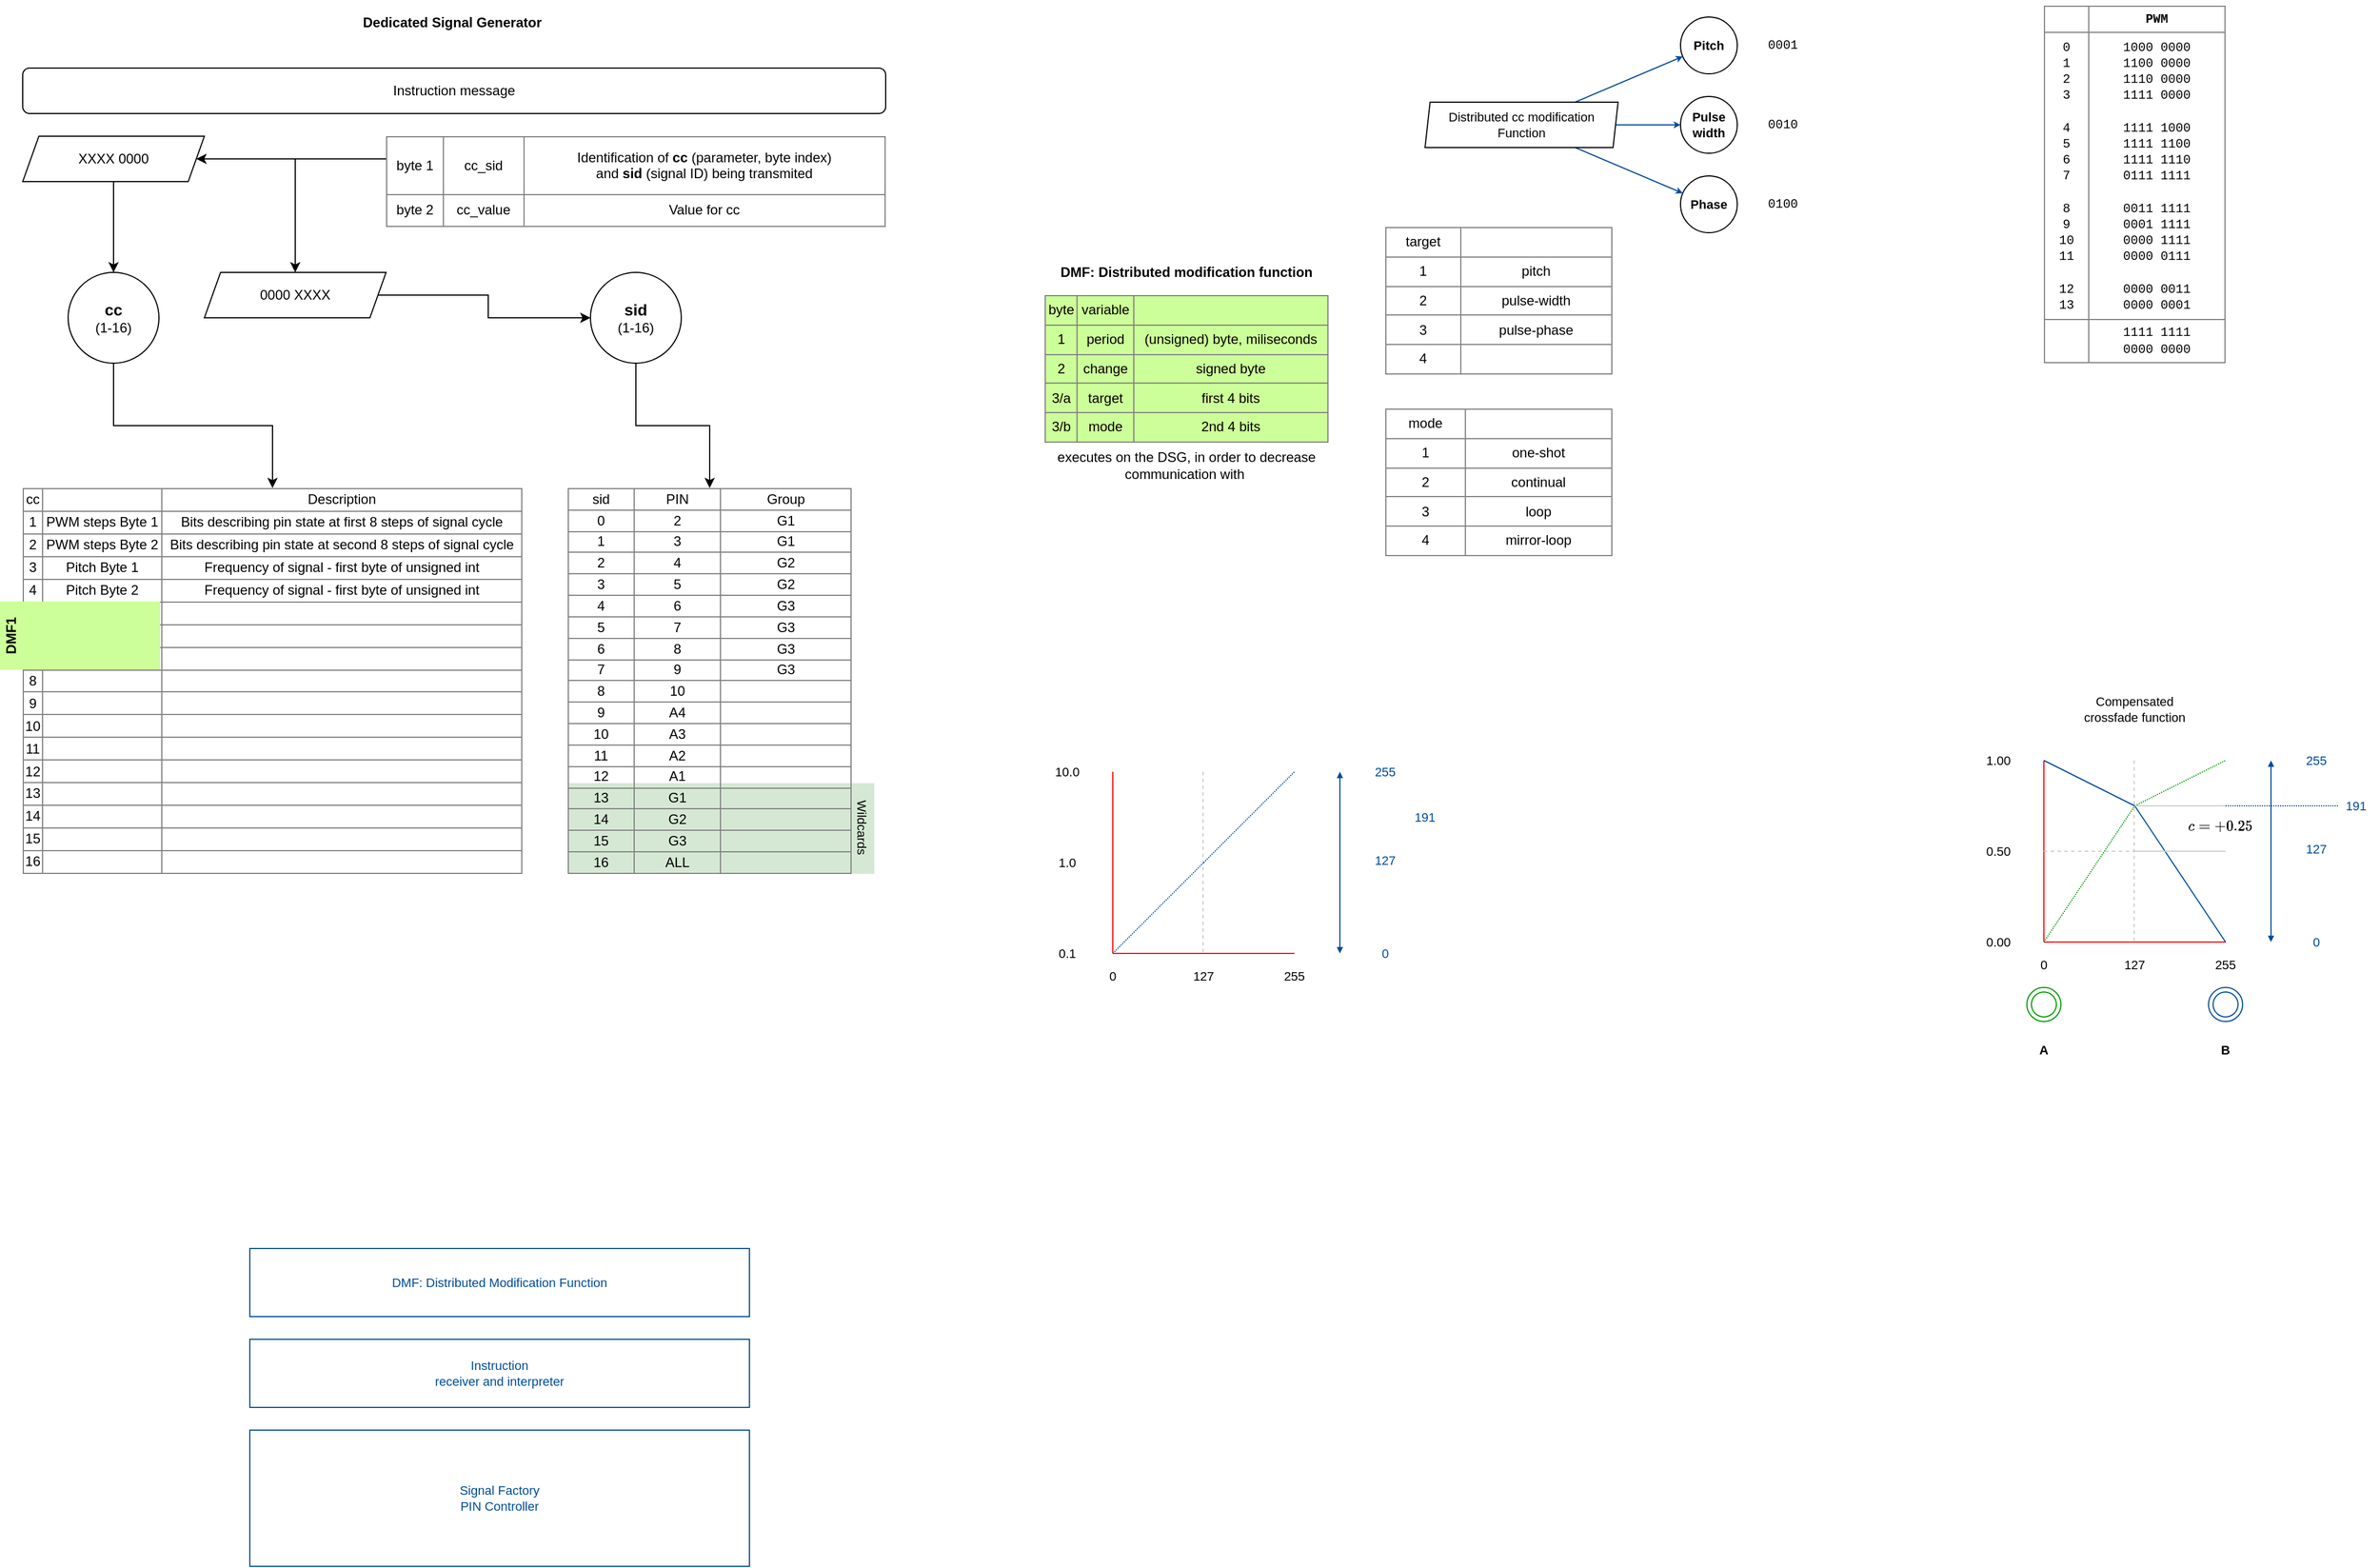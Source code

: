 <mxfile version="11.1.4" type="device"><diagram id="xRq70mXHSjHQ6Tcq8xNW" name="SignalGeneratorInstruction"><mxGraphModel dx="1422" dy="865" grid="1" gridSize="10" guides="1" tooltips="1" connect="1" arrows="1" fold="1" page="1" pageScale="1" pageWidth="850" pageHeight="1100" math="1" shadow="0"><root><mxCell id="CAxbaSX2oAMUDi-nlhnY-0"/><mxCell id="CAxbaSX2oAMUDi-nlhnY-1" parent="CAxbaSX2oAMUDi-nlhnY-0"/><mxCell id="UXFu1492swZAARGW-Uyp-0" value="" style="rounded=0;whiteSpace=wrap;html=1;strokeColor=none;fillColor=#d5e8d4;fontSize=11;align=center;" parent="CAxbaSX2oAMUDi-nlhnY-1" vertex="1"><mxGeometry x="520" y="730" width="270" height="80" as="geometry"/></mxCell><mxCell id="CAxbaSX2oAMUDi-nlhnY-2" value="Dedicated Signal Generator&amp;nbsp;" style="text;html=1;strokeColor=none;fillColor=none;align=center;verticalAlign=middle;whiteSpace=wrap;rounded=0;fontStyle=1" parent="CAxbaSX2oAMUDi-nlhnY-1" vertex="1"><mxGeometry x="40" y="40" width="760" height="40" as="geometry"/></mxCell><mxCell id="CAxbaSX2oAMUDi-nlhnY-3" value="Instruction message" style="rounded=1;whiteSpace=wrap;html=1;" parent="CAxbaSX2oAMUDi-nlhnY-1" vertex="1"><mxGeometry x="40" y="100" width="760" height="40" as="geometry"/></mxCell><mxCell id="CAxbaSX2oAMUDi-nlhnY-4" value="&lt;table border=&quot;1&quot; width=&quot;100%&quot; style=&quot;width: 100% ; height: 100% ; border-collapse: collapse&quot;&gt;&lt;tbody&gt;&lt;tr&gt;&lt;td&gt;cc&lt;/td&gt;&lt;td&gt;&lt;br&gt;&lt;/td&gt;&lt;td&gt;Description&lt;/td&gt;&lt;/tr&gt;&lt;tr&gt;&lt;td&gt;1&lt;/td&gt;&lt;td&gt;PWM steps Byte 1&lt;br&gt;&lt;/td&gt;&lt;td&gt;Bits describing pin state at first 8 steps of signal cycle&lt;/td&gt;&lt;/tr&gt;&lt;tr&gt;&lt;td&gt;2&lt;/td&gt;&lt;td&gt;PWM steps Byte 2&lt;br&gt;&lt;/td&gt;&lt;td&gt;Bits describing pin state at second 8 steps of signal cycle&lt;br&gt;&lt;/td&gt;&lt;/tr&gt;&lt;tr&gt;&lt;td&gt;3&lt;/td&gt;&lt;td&gt;Pitch Byte 1&lt;/td&gt;&lt;td&gt;Frequency of signal - first byte of unsigned int&lt;/td&gt;&lt;/tr&gt;&lt;tr&gt;&lt;td&gt;4&lt;/td&gt;&lt;td&gt;Pitch Byte 2&lt;br&gt;&lt;/td&gt;&lt;td&gt;Frequency of signal - first byte of unsigned int&lt;br&gt;&lt;/td&gt;&lt;/tr&gt;&lt;tr&gt;&lt;td&gt;5&lt;/td&gt;&lt;td&gt;&lt;br&gt;&lt;/td&gt;&lt;td&gt;&lt;br&gt;&lt;/td&gt;&lt;/tr&gt;&lt;tr&gt;&lt;td&gt;6&lt;/td&gt;&lt;td&gt;&lt;br&gt;&lt;/td&gt;&lt;td&gt;&lt;br&gt;&lt;/td&gt;&lt;/tr&gt;&lt;tr&gt;&lt;td&gt;7&lt;/td&gt;&lt;td&gt;&lt;br&gt;&lt;/td&gt;&lt;td&gt;&lt;br&gt;&lt;/td&gt;&lt;/tr&gt;&lt;tr&gt;&lt;td&gt;8&lt;/td&gt;&lt;td&gt;&lt;br&gt;&lt;/td&gt;&lt;td&gt;&lt;br&gt;&lt;/td&gt;&lt;/tr&gt;&lt;tr&gt;&lt;td&gt;9&lt;/td&gt;&lt;td&gt;&lt;br&gt;&lt;/td&gt;&lt;td&gt;&lt;br&gt;&lt;/td&gt;&lt;/tr&gt;&lt;tr&gt;&lt;td&gt;10&lt;/td&gt;&lt;td&gt;&lt;br&gt;&lt;/td&gt;&lt;td&gt;&lt;br&gt;&lt;/td&gt;&lt;/tr&gt;&lt;tr&gt;&lt;td&gt;11&lt;/td&gt;&lt;td&gt;&lt;br&gt;&lt;/td&gt;&lt;td&gt;&lt;br&gt;&lt;/td&gt;&lt;/tr&gt;&lt;tr&gt;&lt;td&gt;12&lt;/td&gt;&lt;td&gt;&lt;br&gt;&lt;/td&gt;&lt;td&gt;&lt;br&gt;&lt;/td&gt;&lt;/tr&gt;&lt;tr&gt;&lt;td&gt;13&lt;/td&gt;&lt;td&gt;&lt;br&gt;&lt;/td&gt;&lt;td&gt;&lt;br&gt;&lt;/td&gt;&lt;/tr&gt;&lt;tr&gt;&lt;td&gt;14&lt;/td&gt;&lt;td&gt;&lt;br&gt;&lt;/td&gt;&lt;td&gt;&lt;br&gt;&lt;/td&gt;&lt;/tr&gt;&lt;tr&gt;&lt;td&gt;15&lt;/td&gt;&lt;td&gt;&lt;br&gt;&lt;/td&gt;&lt;td&gt;&lt;br&gt;&lt;/td&gt;&lt;/tr&gt;&lt;tr&gt;&lt;td&gt;16&lt;/td&gt;&lt;td&gt;&lt;br&gt;&lt;/td&gt;&lt;td&gt;&lt;br&gt;&lt;/td&gt;&lt;/tr&gt;&lt;/tbody&gt;&lt;/table&gt;" style="text;html=1;strokeColor=none;fillColor=none;overflow=fill;align=center;" parent="CAxbaSX2oAMUDi-nlhnY-1" vertex="1"><mxGeometry x="40" y="470" width="440" height="340" as="geometry"/></mxCell><mxCell id="CAxbaSX2oAMUDi-nlhnY-7" style="edgeStyle=orthogonalEdgeStyle;rounded=0;orthogonalLoop=1;jettySize=auto;html=1;exitX=0;exitY=0.25;exitDx=0;exitDy=0;" parent="CAxbaSX2oAMUDi-nlhnY-1" source="CAxbaSX2oAMUDi-nlhnY-5" target="CAxbaSX2oAMUDi-nlhnY-6" edge="1"><mxGeometry relative="1" as="geometry"/></mxCell><mxCell id="CAxbaSX2oAMUDi-nlhnY-9" style="edgeStyle=orthogonalEdgeStyle;rounded=0;orthogonalLoop=1;jettySize=auto;html=1;entryX=0.5;entryY=0;entryDx=0;entryDy=0;exitX=0;exitY=0.25;exitDx=0;exitDy=0;" parent="CAxbaSX2oAMUDi-nlhnY-1" source="CAxbaSX2oAMUDi-nlhnY-5" target="CAxbaSX2oAMUDi-nlhnY-8" edge="1"><mxGeometry relative="1" as="geometry"/></mxCell><mxCell id="CAxbaSX2oAMUDi-nlhnY-5" value="&lt;table border=&quot;1&quot; width=&quot;100%&quot; style=&quot;width: 100% ; height: 100% ; border-collapse: collapse&quot;&gt;&lt;tbody&gt;&lt;tr&gt;&lt;td align=&quot;center&quot;&gt;byte 1&lt;/td&gt;&lt;td align=&quot;center&quot;&gt;cc_sid&lt;/td&gt;&lt;td align=&quot;center&quot;&gt;Identification of &lt;b&gt;cc&lt;/b&gt; (parameter, byte index) &lt;br&gt;and &lt;b&gt;sid&lt;/b&gt; (signal ID) being transmited&lt;/td&gt;&lt;/tr&gt;&lt;tr&gt;&lt;td align=&quot;center&quot;&gt;byte 2&lt;/td&gt;&lt;td align=&quot;center&quot;&gt;cc_value&lt;/td&gt;&lt;td align=&quot;center&quot;&gt;Value for cc&lt;/td&gt;&lt;/tr&gt;&lt;/tbody&gt;&lt;/table&gt;" style="text;html=1;strokeColor=none;fillColor=none;overflow=fill;" parent="CAxbaSX2oAMUDi-nlhnY-1" vertex="1"><mxGeometry x="360" y="160" width="440" height="80" as="geometry"/></mxCell><mxCell id="CAxbaSX2oAMUDi-nlhnY-12" style="edgeStyle=orthogonalEdgeStyle;rounded=0;orthogonalLoop=1;jettySize=auto;html=1;" parent="CAxbaSX2oAMUDi-nlhnY-1" source="CAxbaSX2oAMUDi-nlhnY-6" target="CAxbaSX2oAMUDi-nlhnY-11" edge="1"><mxGeometry relative="1" as="geometry"/></mxCell><mxCell id="CAxbaSX2oAMUDi-nlhnY-6" value="XXXX 0000" style="shape=parallelogram;perimeter=parallelogramPerimeter;whiteSpace=wrap;html=1;size=0.089;" parent="CAxbaSX2oAMUDi-nlhnY-1" vertex="1"><mxGeometry x="40" y="160" width="160" height="40" as="geometry"/></mxCell><mxCell id="CAxbaSX2oAMUDi-nlhnY-15" style="edgeStyle=orthogonalEdgeStyle;rounded=0;orthogonalLoop=1;jettySize=auto;html=1;" parent="CAxbaSX2oAMUDi-nlhnY-1" source="CAxbaSX2oAMUDi-nlhnY-8" target="CAxbaSX2oAMUDi-nlhnY-14" edge="1"><mxGeometry relative="1" as="geometry"/></mxCell><mxCell id="CAxbaSX2oAMUDi-nlhnY-8" value="0000 XXXX" style="shape=parallelogram;perimeter=parallelogramPerimeter;whiteSpace=wrap;html=1;size=0.089;" parent="CAxbaSX2oAMUDi-nlhnY-1" vertex="1"><mxGeometry x="200" y="280" width="160" height="40" as="geometry"/></mxCell><mxCell id="CAxbaSX2oAMUDi-nlhnY-13" style="edgeStyle=orthogonalEdgeStyle;rounded=0;orthogonalLoop=1;jettySize=auto;html=1;" parent="CAxbaSX2oAMUDi-nlhnY-1" source="CAxbaSX2oAMUDi-nlhnY-11" target="CAxbaSX2oAMUDi-nlhnY-4" edge="1"><mxGeometry relative="1" as="geometry"/></mxCell><mxCell id="CAxbaSX2oAMUDi-nlhnY-11" value="&lt;b&gt;&lt;font style=&quot;font-size: 14px&quot;&gt;cc&lt;/font&gt;&lt;/b&gt;&lt;br&gt;(1-16)" style="ellipse;whiteSpace=wrap;html=1;aspect=fixed;" parent="CAxbaSX2oAMUDi-nlhnY-1" vertex="1"><mxGeometry x="80" y="280" width="80" height="80" as="geometry"/></mxCell><mxCell id="CAxbaSX2oAMUDi-nlhnY-17" style="edgeStyle=orthogonalEdgeStyle;rounded=0;orthogonalLoop=1;jettySize=auto;html=1;" parent="CAxbaSX2oAMUDi-nlhnY-1" source="CAxbaSX2oAMUDi-nlhnY-14" target="CAxbaSX2oAMUDi-nlhnY-16" edge="1"><mxGeometry relative="1" as="geometry"/></mxCell><mxCell id="CAxbaSX2oAMUDi-nlhnY-14" value="&lt;b&gt;&lt;font style=&quot;font-size: 14px&quot;&gt;sid&lt;/font&gt;&lt;/b&gt;&lt;br&gt;(1-16)" style="ellipse;whiteSpace=wrap;html=1;aspect=fixed;" parent="CAxbaSX2oAMUDi-nlhnY-1" vertex="1"><mxGeometry x="540" y="280" width="80" height="80" as="geometry"/></mxCell><mxCell id="zJ6tIls-HfgjJznJRaX2-0" value="Pitch" style="ellipse;whiteSpace=wrap;html=1;aspect=fixed;fontSize=11;align=center;fontStyle=1" parent="CAxbaSX2oAMUDi-nlhnY-1" vertex="1"><mxGeometry x="1500" y="55" width="50" height="50" as="geometry"/></mxCell><mxCell id="zJ6tIls-HfgjJznJRaX2-1" value="Pulse&lt;br&gt;width" style="ellipse;whiteSpace=wrap;html=1;aspect=fixed;fontSize=11;align=center;fontStyle=1" parent="CAxbaSX2oAMUDi-nlhnY-1" vertex="1"><mxGeometry x="1500" y="125" width="50" height="50" as="geometry"/></mxCell><mxCell id="zJ6tIls-HfgjJznJRaX2-2" value="Phase" style="ellipse;whiteSpace=wrap;html=1;aspect=fixed;fontSize=11;align=center;fontStyle=1" parent="CAxbaSX2oAMUDi-nlhnY-1" vertex="1"><mxGeometry x="1500" y="195" width="50" height="50" as="geometry"/></mxCell><mxCell id="zJ6tIls-HfgjJznJRaX2-4" value="0" style="text;html=1;strokeColor=none;fillColor=none;align=center;verticalAlign=middle;whiteSpace=wrap;rounded=0;fontSize=11;fontColor=#000000;" parent="CAxbaSX2oAMUDi-nlhnY-1" vertex="1"><mxGeometry x="980" y="890" width="40" height="20" as="geometry"/></mxCell><mxCell id="zJ6tIls-HfgjJznJRaX2-5" value="&lt;table border=&quot;1&quot; width=&quot;100%&quot; cellpadding=&quot;4&quot; style=&quot;width: 100% ; height: 100% ; border-collapse: collapse&quot;&gt;&lt;tbody&gt;&lt;tr&gt;&lt;td&gt;&lt;font face=&quot;Courier New&quot;&gt;&lt;br&gt;&lt;/font&gt;&lt;/td&gt;&lt;th align=&quot;center&quot;&gt;&lt;b&gt;&lt;font face=&quot;Courier New&quot;&gt;PWM&lt;/font&gt;&lt;/b&gt;&lt;/th&gt;&lt;/tr&gt;&lt;tr&gt;&lt;td&gt;&lt;font face=&quot;Courier New&quot;&gt;0&lt;br&gt;1&lt;br&gt;2&lt;br&gt;3&lt;br&gt;&lt;br&gt;4&lt;br&gt;5&lt;br&gt;6&lt;br&gt;7&lt;br&gt;&lt;br&gt;8&lt;br&gt;9&lt;br&gt;10&lt;br&gt;11&lt;br&gt;&lt;br&gt;12&lt;br&gt;13&lt;br&gt;&lt;/font&gt;&lt;/td&gt;&lt;td align=&quot;center&quot;&gt;&lt;font face=&quot;Courier New&quot;&gt;1000 0000&lt;br&gt;1100 0000&lt;br&gt;1110 0000&lt;br&gt;1111 0000&lt;br&gt;&lt;br&gt;1111 1000&lt;br&gt;1111 1100&lt;br&gt;1111 1110&lt;br&gt;0111 1111&lt;br&gt;&lt;br&gt;0011 1111&lt;br&gt;0001 1111&lt;br&gt;0000 1111&lt;br&gt;0000 0111&lt;br&gt;&lt;br&gt;0000 0011&lt;br&gt;0000 0001&lt;br&gt;&lt;/font&gt;&lt;/td&gt;&lt;/tr&gt;&lt;tr&gt;&lt;td&gt;&lt;font face=&quot;Courier New&quot;&gt;&lt;br&gt;&lt;/font&gt;&lt;/td&gt;&lt;td align=&quot;center&quot;&gt;&lt;font face=&quot;Courier New&quot;&gt;1111 1111&lt;br&gt;0000 0000&lt;/font&gt;&lt;/td&gt;&lt;/tr&gt;&lt;/tbody&gt;&lt;/table&gt;" style="text;html=1;strokeColor=none;fillColor=none;overflow=fill;fontSize=11;fontColor=#000000;align=center;" parent="CAxbaSX2oAMUDi-nlhnY-1" vertex="1"><mxGeometry x="1820" y="45" width="160" height="315" as="geometry"/></mxCell><mxCell id="UXFu1492swZAARGW-Uyp-1" value="Wildcards" style="text;html=1;resizable=0;points=[];autosize=1;align=left;verticalAlign=top;spacingTop=-4;fontSize=11;fontColor=#000000;rotation=90;" parent="CAxbaSX2oAMUDi-nlhnY-1" vertex="1"><mxGeometry x="753" y="768" width="60" height="10" as="geometry"/></mxCell><mxCell id="CAxbaSX2oAMUDi-nlhnY-16" value="&lt;table border=&quot;1&quot; width=&quot;100%&quot; style=&quot;width: 100% ; height: 100% ; border-collapse: collapse&quot;&gt;&lt;tbody&gt;&lt;tr&gt;&lt;td&gt;sid&lt;/td&gt;&lt;td&gt;PIN&lt;/td&gt;&lt;td&gt;Group&lt;/td&gt;&lt;/tr&gt;&lt;tr&gt;&lt;td&gt;0&lt;/td&gt;&lt;td&gt;2&lt;br&gt;&lt;/td&gt;&lt;td&gt;G1&lt;/td&gt;&lt;/tr&gt;&lt;tr&gt;&lt;td&gt;1&lt;/td&gt;&lt;td&gt;3&lt;br&gt;&lt;/td&gt;&lt;td&gt;G1&lt;br&gt;&lt;/td&gt;&lt;/tr&gt;&lt;tr&gt;&lt;td&gt;2&lt;/td&gt;&lt;td&gt;4&lt;/td&gt;&lt;td&gt;G2&lt;br&gt;&lt;/td&gt;&lt;/tr&gt;&lt;tr&gt;&lt;td&gt;3&lt;/td&gt;&lt;td&gt;5&lt;br&gt;&lt;/td&gt;&lt;td&gt;G2&lt;br&gt;&lt;/td&gt;&lt;/tr&gt;&lt;tr&gt;&lt;td&gt;4&lt;/td&gt;&lt;td&gt;6&lt;/td&gt;&lt;td&gt;G3&lt;br&gt;&lt;/td&gt;&lt;/tr&gt;&lt;tr&gt;&lt;td&gt;5&lt;/td&gt;&lt;td&gt;7&lt;/td&gt;&lt;td&gt;G3&lt;br&gt;&lt;/td&gt;&lt;/tr&gt;&lt;tr&gt;&lt;td&gt;6&lt;/td&gt;&lt;td&gt;8&lt;/td&gt;&lt;td&gt;G3&lt;br&gt;&lt;/td&gt;&lt;/tr&gt;&lt;tr&gt;&lt;td&gt;7&lt;/td&gt;&lt;td&gt;9&lt;/td&gt;&lt;td&gt;G3&lt;br&gt;&lt;/td&gt;&lt;/tr&gt;&lt;tr&gt;&lt;td&gt;8&lt;/td&gt;&lt;td&gt;10&lt;/td&gt;&lt;td&gt;&lt;br&gt;&lt;/td&gt;&lt;/tr&gt;&lt;tr&gt;&lt;td&gt;9&lt;/td&gt;&lt;td&gt;A4&lt;/td&gt;&lt;td&gt;&lt;br&gt;&lt;/td&gt;&lt;/tr&gt;&lt;tr&gt;&lt;td&gt;10&lt;/td&gt;&lt;td&gt;A3&lt;/td&gt;&lt;td&gt;&lt;br&gt;&lt;/td&gt;&lt;/tr&gt;&lt;tr&gt;&lt;td&gt;11&lt;/td&gt;&lt;td&gt;A2&lt;/td&gt;&lt;td&gt;&lt;br&gt;&lt;/td&gt;&lt;/tr&gt;&lt;tr&gt;&lt;td&gt;12&lt;/td&gt;&lt;td&gt;A1&lt;/td&gt;&lt;td&gt;&lt;br&gt;&lt;/td&gt;&lt;/tr&gt;&lt;tr&gt;&lt;td&gt;13&lt;/td&gt;&lt;td&gt;G1&lt;/td&gt;&lt;td&gt;&lt;br&gt;&lt;/td&gt;&lt;/tr&gt;&lt;tr&gt;&lt;td&gt;14&lt;/td&gt;&lt;td&gt;G2&lt;/td&gt;&lt;td&gt;&lt;br&gt;&lt;/td&gt;&lt;/tr&gt;&lt;tr&gt;&lt;td&gt;15&lt;/td&gt;&lt;td&gt;G3&lt;/td&gt;&lt;td&gt;&lt;br&gt;&lt;/td&gt;&lt;/tr&gt;&lt;tr&gt;&lt;td&gt;16&lt;/td&gt;&lt;td&gt;ALL&lt;/td&gt;&lt;td&gt;&lt;br&gt;&lt;/td&gt;&lt;/tr&gt;&lt;/tbody&gt;&lt;/table&gt;" style="text;html=1;strokeColor=none;fillColor=none;overflow=fill;align=center;" parent="CAxbaSX2oAMUDi-nlhnY-1" vertex="1"><mxGeometry x="520" y="470" width="250" height="340" as="geometry"/></mxCell><mxCell id="UXFu1492swZAARGW-Uyp-51" style="rounded=0;jumpStyle=arc;orthogonalLoop=1;jettySize=auto;html=1;startArrow=none;startFill=0;startSize=3;endArrow=classic;endFill=1;endSize=3;strokeColor=#004C99;fontSize=11;fontColor=#004C99;" parent="CAxbaSX2oAMUDi-nlhnY-1" source="UXFu1492swZAARGW-Uyp-2" target="zJ6tIls-HfgjJznJRaX2-0" edge="1"><mxGeometry relative="1" as="geometry"/></mxCell><mxCell id="UXFu1492swZAARGW-Uyp-52" style="edgeStyle=none;rounded=0;jumpStyle=arc;orthogonalLoop=1;jettySize=auto;html=1;startArrow=none;startFill=0;startSize=3;endArrow=classic;endFill=1;endSize=3;strokeColor=#004C99;fontSize=11;fontColor=#004C99;" parent="CAxbaSX2oAMUDi-nlhnY-1" source="UXFu1492swZAARGW-Uyp-2" target="zJ6tIls-HfgjJznJRaX2-1" edge="1"><mxGeometry relative="1" as="geometry"/></mxCell><mxCell id="UXFu1492swZAARGW-Uyp-53" style="edgeStyle=none;rounded=0;jumpStyle=arc;orthogonalLoop=1;jettySize=auto;html=1;startArrow=none;startFill=0;startSize=3;endArrow=classic;endFill=1;endSize=3;strokeColor=#004C99;fontSize=11;fontColor=#004C99;" parent="CAxbaSX2oAMUDi-nlhnY-1" source="UXFu1492swZAARGW-Uyp-2" target="zJ6tIls-HfgjJznJRaX2-2" edge="1"><mxGeometry relative="1" as="geometry"/></mxCell><mxCell id="UXFu1492swZAARGW-Uyp-2" value="Distributed cc modification&lt;br&gt;Function" style="shape=parallelogram;perimeter=parallelogramPerimeter;whiteSpace=wrap;html=1;strokeColor=#000000;fillColor=#ffffff;fontSize=11;fontColor=#000000;align=center;size=0.026;" parent="CAxbaSX2oAMUDi-nlhnY-1" vertex="1"><mxGeometry x="1275" y="130" width="170" height="40" as="geometry"/></mxCell><mxCell id="UXFu1492swZAARGW-Uyp-3" value="" style="endArrow=none;html=1;strokeColor=#FF0000;fontSize=11;fontColor=#000000;" parent="CAxbaSX2oAMUDi-nlhnY-1" edge="1"><mxGeometry width="50" height="50" relative="1" as="geometry"><mxPoint x="1000" y="880" as="sourcePoint"/><mxPoint x="1160" y="880" as="targetPoint"/></mxGeometry></mxCell><mxCell id="UXFu1492swZAARGW-Uyp-5" value="" style="endArrow=none;html=1;strokeColor=#FF0000;fontSize=11;fontColor=#000000;" parent="CAxbaSX2oAMUDi-nlhnY-1" edge="1"><mxGeometry width="50" height="50" relative="1" as="geometry"><mxPoint x="1000" y="720" as="sourcePoint"/><mxPoint x="1000" y="880" as="targetPoint"/></mxGeometry></mxCell><mxCell id="UXFu1492swZAARGW-Uyp-6" value="" style="endArrow=none;html=1;strokeColor=#CCCCCC;fontSize=11;fontColor=#000000;dashed=1;" parent="CAxbaSX2oAMUDi-nlhnY-1" edge="1"><mxGeometry width="50" height="50" relative="1" as="geometry"><mxPoint x="1079.5" y="720" as="sourcePoint"/><mxPoint x="1079.5" y="880" as="targetPoint"/></mxGeometry></mxCell><mxCell id="UXFu1492swZAARGW-Uyp-8" value="127" style="text;html=1;strokeColor=none;fillColor=none;align=center;verticalAlign=middle;whiteSpace=wrap;rounded=0;fontSize=11;fontColor=#000000;" parent="CAxbaSX2oAMUDi-nlhnY-1" vertex="1"><mxGeometry x="1060" y="890" width="40" height="20" as="geometry"/></mxCell><mxCell id="UXFu1492swZAARGW-Uyp-9" value="255" style="text;html=1;strokeColor=none;fillColor=none;align=center;verticalAlign=middle;whiteSpace=wrap;rounded=0;fontSize=11;fontColor=#000000;" parent="CAxbaSX2oAMUDi-nlhnY-1" vertex="1"><mxGeometry x="1140" y="890" width="40" height="20" as="geometry"/></mxCell><mxCell id="UXFu1492swZAARGW-Uyp-10" value="0.1" style="text;html=1;strokeColor=none;fillColor=none;align=center;verticalAlign=middle;whiteSpace=wrap;rounded=0;fontSize=11;fontColor=#000000;" parent="CAxbaSX2oAMUDi-nlhnY-1" vertex="1"><mxGeometry x="940" y="870" width="40" height="20" as="geometry"/></mxCell><mxCell id="UXFu1492swZAARGW-Uyp-11" value="1.0" style="text;html=1;strokeColor=none;fillColor=none;align=center;verticalAlign=middle;whiteSpace=wrap;rounded=0;fontSize=11;fontColor=#000000;" parent="CAxbaSX2oAMUDi-nlhnY-1" vertex="1"><mxGeometry x="940" y="790" width="40" height="20" as="geometry"/></mxCell><mxCell id="UXFu1492swZAARGW-Uyp-12" value="10.0" style="text;html=1;strokeColor=none;fillColor=none;align=center;verticalAlign=middle;whiteSpace=wrap;rounded=0;fontSize=11;fontColor=#000000;" parent="CAxbaSX2oAMUDi-nlhnY-1" vertex="1"><mxGeometry x="940" y="710" width="40" height="20" as="geometry"/></mxCell><mxCell id="UXFu1492swZAARGW-Uyp-13" value="" style="endArrow=none;dashed=1;html=1;strokeColor=#004C99;fontSize=11;fontColor=#000000;dashPattern=1 1;" parent="CAxbaSX2oAMUDi-nlhnY-1" edge="1"><mxGeometry width="50" height="50" relative="1" as="geometry"><mxPoint x="1000" y="880" as="sourcePoint"/><mxPoint x="1080" y="800" as="targetPoint"/></mxGeometry></mxCell><mxCell id="UXFu1492swZAARGW-Uyp-14" value="" style="endArrow=none;dashed=1;html=1;strokeColor=#004C99;fontSize=11;fontColor=#000000;dashPattern=1 1;" parent="CAxbaSX2oAMUDi-nlhnY-1" edge="1"><mxGeometry width="50" height="50" relative="1" as="geometry"><mxPoint x="1080" y="800" as="sourcePoint"/><mxPoint x="1160" y="720" as="targetPoint"/></mxGeometry></mxCell><mxCell id="UXFu1492swZAARGW-Uyp-45" value="" style="group" parent="CAxbaSX2oAMUDi-nlhnY-1" vertex="1" connectable="0"><mxGeometry x="1200" y="710" width="95" height="180" as="geometry"/></mxCell><mxCell id="UXFu1492swZAARGW-Uyp-46" value="" style="endArrow=block;html=1;strokeColor=#004C99;fontSize=11;fontColor=#004C99;endFill=1;startArrow=block;startFill=1;endSize=3;startSize=3;" parent="UXFu1492swZAARGW-Uyp-45" edge="1"><mxGeometry width="50" height="50" relative="1" as="geometry"><mxPoint y="10" as="sourcePoint"/><mxPoint y="170.0" as="targetPoint"/></mxGeometry></mxCell><mxCell id="UXFu1492swZAARGW-Uyp-47" value="127" style="text;html=1;strokeColor=none;fillColor=none;align=center;verticalAlign=middle;whiteSpace=wrap;rounded=0;fontSize=11;fontColor=#004C99;" parent="UXFu1492swZAARGW-Uyp-45" vertex="1"><mxGeometry x="20" y="78" width="40" height="20" as="geometry"/></mxCell><mxCell id="UXFu1492swZAARGW-Uyp-48" value="0" style="text;html=1;strokeColor=none;fillColor=none;align=center;verticalAlign=middle;whiteSpace=wrap;rounded=0;fontSize=11;fontColor=#004C99;" parent="UXFu1492swZAARGW-Uyp-45" vertex="1"><mxGeometry x="20" y="160" width="40" height="20" as="geometry"/></mxCell><mxCell id="UXFu1492swZAARGW-Uyp-49" value="255" style="text;html=1;strokeColor=none;fillColor=none;align=center;verticalAlign=middle;whiteSpace=wrap;rounded=0;fontSize=11;fontColor=#004C99;" parent="UXFu1492swZAARGW-Uyp-45" vertex="1"><mxGeometry x="20" width="40" height="20" as="geometry"/></mxCell><mxCell id="UXFu1492swZAARGW-Uyp-50" value="191" style="text;html=1;strokeColor=none;fillColor=none;align=center;verticalAlign=middle;whiteSpace=wrap;rounded=0;fontSize=11;fontColor=#004C99;" parent="UXFu1492swZAARGW-Uyp-45" vertex="1"><mxGeometry x="55" y="40" width="40" height="20" as="geometry"/></mxCell><mxCell id="UXFu1492swZAARGW-Uyp-54" value="Signal Factory&lt;br&gt;PIN Controller" style="rounded=0;whiteSpace=wrap;html=1;strokeColor=#004C99;strokeWidth=1;fillColor=#ffffff;fontSize=11;fontColor=#004C99;align=center;" parent="CAxbaSX2oAMUDi-nlhnY-1" vertex="1"><mxGeometry x="240" y="1300" width="440" height="120" as="geometry"/></mxCell><mxCell id="UXFu1492swZAARGW-Uyp-55" value="Instruction&lt;br&gt;receiver and interpreter" style="rounded=0;whiteSpace=wrap;html=1;strokeColor=#004C99;strokeWidth=1;fillColor=#ffffff;fontSize=11;fontColor=#004C99;align=center;" parent="CAxbaSX2oAMUDi-nlhnY-1" vertex="1"><mxGeometry x="240" y="1220" width="440" height="60" as="geometry"/></mxCell><mxCell id="UXFu1492swZAARGW-Uyp-56" value="DMF: Distributed Modification Function" style="rounded=0;whiteSpace=wrap;html=1;strokeColor=#004C99;strokeWidth=1;fillColor=#ffffff;fontSize=11;fontColor=#004C99;align=center;" parent="CAxbaSX2oAMUDi-nlhnY-1" vertex="1"><mxGeometry x="240" y="1140" width="440" height="60" as="geometry"/></mxCell><mxCell id="UXFu1492swZAARGW-Uyp-57" value="&lt;table border=&quot;1&quot; width=&quot;100%&quot; style=&quot;width: 100% ; height: 100% ; border-collapse: collapse&quot;&gt;&lt;tbody&gt;&lt;tr&gt;&lt;td&gt;byte&lt;/td&gt;&lt;td&gt;variable&lt;/td&gt;&lt;td&gt;&lt;br&gt;&lt;/td&gt;&lt;/tr&gt;&lt;tr&gt;&lt;td&gt;1&lt;/td&gt;&lt;td&gt;period&lt;/td&gt;&lt;td&gt;(unsigned) byte, miliseconds&lt;/td&gt;&lt;/tr&gt;&lt;tr&gt;&lt;td&gt;2&lt;/td&gt;&lt;td&gt;change&lt;/td&gt;&lt;td&gt;signed byte&lt;br&gt;&lt;/td&gt;&lt;/tr&gt;&lt;tr&gt;&lt;td&gt;3/a&lt;/td&gt;&lt;td&gt;target&lt;/td&gt;&lt;td&gt;first 4 bits&lt;br&gt;&lt;/td&gt;&lt;/tr&gt;&lt;tr&gt;&lt;td&gt;3/b&lt;/td&gt;&lt;td&gt;mode&lt;br&gt;&lt;/td&gt;&lt;td&gt;2nd 4 bits&lt;/td&gt;&lt;/tr&gt;&lt;/tbody&gt;&lt;/table&gt;" style="text;html=1;strokeColor=none;fillColor=none;overflow=fill;align=center;labelBackgroundColor=#CCFF99;" parent="CAxbaSX2oAMUDi-nlhnY-1" vertex="1"><mxGeometry x="940" y="300" width="250" height="130" as="geometry"/></mxCell><mxCell id="UXFu1492swZAARGW-Uyp-58" value="0001" style="text;html=1;strokeColor=none;fillColor=none;align=left;verticalAlign=middle;whiteSpace=wrap;rounded=0;fontSize=11;fontColor=#000000;fontFamily=Courier New;" parent="CAxbaSX2oAMUDi-nlhnY-1" vertex="1"><mxGeometry x="1575" y="70" width="80" height="20" as="geometry"/></mxCell><mxCell id="UXFu1492swZAARGW-Uyp-59" value="0010" style="text;html=1;strokeColor=none;fillColor=none;align=left;verticalAlign=middle;whiteSpace=wrap;rounded=0;fontSize=11;fontColor=#000000;fontFamily=Courier New;" parent="CAxbaSX2oAMUDi-nlhnY-1" vertex="1"><mxGeometry x="1575" y="140" width="80" height="20" as="geometry"/></mxCell><mxCell id="UXFu1492swZAARGW-Uyp-60" value="0100" style="text;html=1;strokeColor=none;fillColor=none;align=left;verticalAlign=middle;whiteSpace=wrap;rounded=0;fontSize=11;fontColor=#000000;fontFamily=Courier New;" parent="CAxbaSX2oAMUDi-nlhnY-1" vertex="1"><mxGeometry x="1575" y="210" width="80" height="20" as="geometry"/></mxCell><mxCell id="UXFu1492swZAARGW-Uyp-61" value="&lt;table border=&quot;1&quot; width=&quot;100%&quot; style=&quot;width: 100% ; height: 100% ; border-collapse: collapse&quot;&gt;&lt;tbody&gt;&lt;tr&gt;&lt;td&gt;mode&lt;/td&gt;&lt;td&gt;&lt;br&gt;&lt;/td&gt;&lt;/tr&gt;&lt;tr&gt;&lt;td&gt;1&lt;/td&gt;&lt;td&gt;one-shot&lt;/td&gt;&lt;/tr&gt;&lt;tr&gt;&lt;td&gt;2&lt;/td&gt;&lt;td&gt;continual&lt;/td&gt;&lt;/tr&gt;&lt;tr&gt;&lt;td&gt;3&lt;/td&gt;&lt;td&gt;loop&lt;/td&gt;&lt;/tr&gt;&lt;tr&gt;&lt;td&gt;4&lt;/td&gt;&lt;td&gt;mirror-loop&lt;br&gt;&lt;/td&gt;&lt;/tr&gt;&lt;/tbody&gt;&lt;/table&gt;" style="text;html=1;strokeColor=none;fillColor=none;overflow=fill;align=center;" parent="CAxbaSX2oAMUDi-nlhnY-1" vertex="1"><mxGeometry x="1240" y="400" width="200" height="130" as="geometry"/></mxCell><mxCell id="UXFu1492swZAARGW-Uyp-62" value="" style="group" parent="CAxbaSX2oAMUDi-nlhnY-1" vertex="1" connectable="0"><mxGeometry x="1760" y="640" width="355" height="340" as="geometry"/></mxCell><mxCell id="UXFu1492swZAARGW-Uyp-15" value="0" style="text;html=1;strokeColor=none;fillColor=none;align=center;verticalAlign=middle;whiteSpace=wrap;rounded=0;fontSize=11;fontColor=#000000;" parent="UXFu1492swZAARGW-Uyp-62" vertex="1"><mxGeometry x="40" y="240" width="40" height="20" as="geometry"/></mxCell><mxCell id="UXFu1492swZAARGW-Uyp-16" value="" style="endArrow=none;html=1;strokeColor=#FF0000;fontSize=11;fontColor=#000000;" parent="UXFu1492swZAARGW-Uyp-62" edge="1"><mxGeometry width="50" height="50" relative="1" as="geometry"><mxPoint x="60" y="230.0" as="sourcePoint"/><mxPoint x="220" y="230.0" as="targetPoint"/></mxGeometry></mxCell><mxCell id="UXFu1492swZAARGW-Uyp-17" value="" style="endArrow=none;html=1;strokeColor=#FF0000;fontSize=11;fontColor=#000000;" parent="UXFu1492swZAARGW-Uyp-62" edge="1"><mxGeometry width="50" height="50" relative="1" as="geometry"><mxPoint x="60" y="70" as="sourcePoint"/><mxPoint x="60" y="230.0" as="targetPoint"/></mxGeometry></mxCell><mxCell id="UXFu1492swZAARGW-Uyp-18" value="" style="endArrow=none;html=1;strokeColor=#CCCCCC;fontSize=11;fontColor=#000000;dashed=1;" parent="UXFu1492swZAARGW-Uyp-62" edge="1"><mxGeometry width="50" height="50" relative="1" as="geometry"><mxPoint x="139.5" y="70" as="sourcePoint"/><mxPoint x="139.5" y="230.0" as="targetPoint"/></mxGeometry></mxCell><mxCell id="UXFu1492swZAARGW-Uyp-19" value="127" style="text;html=1;strokeColor=none;fillColor=none;align=center;verticalAlign=middle;whiteSpace=wrap;rounded=0;fontSize=11;fontColor=#000000;" parent="UXFu1492swZAARGW-Uyp-62" vertex="1"><mxGeometry x="120" y="240" width="40" height="20" as="geometry"/></mxCell><mxCell id="UXFu1492swZAARGW-Uyp-20" value="255" style="text;html=1;strokeColor=none;fillColor=none;align=center;verticalAlign=middle;whiteSpace=wrap;rounded=0;fontSize=11;fontColor=#000000;" parent="UXFu1492swZAARGW-Uyp-62" vertex="1"><mxGeometry x="200" y="240" width="40" height="20" as="geometry"/></mxCell><mxCell id="UXFu1492swZAARGW-Uyp-21" value="0.00" style="text;html=1;strokeColor=none;fillColor=none;align=center;verticalAlign=middle;whiteSpace=wrap;rounded=0;fontSize=11;fontColor=#000000;" parent="UXFu1492swZAARGW-Uyp-62" vertex="1"><mxGeometry y="220" width="40" height="20" as="geometry"/></mxCell><mxCell id="UXFu1492swZAARGW-Uyp-22" value="0.50" style="text;html=1;strokeColor=none;fillColor=none;align=center;verticalAlign=middle;whiteSpace=wrap;rounded=0;fontSize=11;fontColor=#000000;" parent="UXFu1492swZAARGW-Uyp-62" vertex="1"><mxGeometry y="140" width="40" height="20" as="geometry"/></mxCell><mxCell id="UXFu1492swZAARGW-Uyp-23" value="1.00" style="text;html=1;strokeColor=none;fillColor=none;align=center;verticalAlign=middle;whiteSpace=wrap;rounded=0;fontSize=11;fontColor=#000000;" parent="UXFu1492swZAARGW-Uyp-62" vertex="1"><mxGeometry y="60" width="40" height="20" as="geometry"/></mxCell><mxCell id="UXFu1492swZAARGW-Uyp-24" value="" style="endArrow=none;dashed=1;html=1;strokeColor=#009900;fontSize=11;fontColor=#000000;dashPattern=1 1;" parent="UXFu1492swZAARGW-Uyp-62" edge="1"><mxGeometry width="50" height="50" relative="1" as="geometry"><mxPoint x="60" y="230.0" as="sourcePoint"/><mxPoint x="140" y="110" as="targetPoint"/></mxGeometry></mxCell><mxCell id="UXFu1492swZAARGW-Uyp-25" value="" style="endArrow=none;html=1;strokeColor=#004C99;fontSize=11;fontColor=#000000;" parent="UXFu1492swZAARGW-Uyp-62" edge="1"><mxGeometry width="50" height="50" relative="1" as="geometry"><mxPoint x="140" y="110" as="sourcePoint"/><mxPoint x="220" y="230" as="targetPoint"/></mxGeometry></mxCell><mxCell id="UXFu1492swZAARGW-Uyp-26" value="" style="endArrow=none;html=1;strokeColor=#004C99;fontSize=11;fontColor=#000000;" parent="UXFu1492swZAARGW-Uyp-62" edge="1"><mxGeometry width="50" height="50" relative="1" as="geometry"><mxPoint x="60" y="70" as="sourcePoint"/><mxPoint x="140" y="110" as="targetPoint"/></mxGeometry></mxCell><mxCell id="UXFu1492swZAARGW-Uyp-27" value="" style="endArrow=none;dashed=1;html=1;strokeColor=#009900;fontSize=11;fontColor=#000000;dashPattern=1 1;" parent="UXFu1492swZAARGW-Uyp-62" edge="1"><mxGeometry width="50" height="50" relative="1" as="geometry"><mxPoint x="140" y="110" as="sourcePoint"/><mxPoint x="220" y="70" as="targetPoint"/></mxGeometry></mxCell><mxCell id="UXFu1492swZAARGW-Uyp-28" value="" style="endArrow=none;html=1;strokeColor=#CCCCCC;fontSize=11;fontColor=#000000;dashed=1;" parent="UXFu1492swZAARGW-Uyp-62" edge="1"><mxGeometry width="50" height="50" relative="1" as="geometry"><mxPoint x="60" y="150" as="sourcePoint"/><mxPoint x="220" y="150" as="targetPoint"/></mxGeometry></mxCell><mxCell id="UXFu1492swZAARGW-Uyp-29" value="" style="endArrow=none;html=1;strokeColor=#CCCCCC;fontSize=11;fontColor=#000000;" parent="UXFu1492swZAARGW-Uyp-62" edge="1"><mxGeometry width="50" height="50" relative="1" as="geometry"><mxPoint x="140" y="150" as="sourcePoint"/><mxPoint x="220" y="150" as="targetPoint"/></mxGeometry></mxCell><mxCell id="UXFu1492swZAARGW-Uyp-30" value="" style="endArrow=none;html=1;strokeColor=#CCCCCC;fontSize=11;fontColor=#000000;" parent="UXFu1492swZAARGW-Uyp-62" edge="1"><mxGeometry width="50" height="50" relative="1" as="geometry"><mxPoint x="140" y="110" as="sourcePoint"/><mxPoint x="220" y="110" as="targetPoint"/></mxGeometry></mxCell><mxCell id="UXFu1492swZAARGW-Uyp-31" value="```c = +0.25```" style="text;html=1;strokeColor=none;fillColor=none;align=center;verticalAlign=middle;whiteSpace=wrap;rounded=0;fontSize=11;fontColor=#000000;" parent="UXFu1492swZAARGW-Uyp-62" vertex="1"><mxGeometry x="180" y="118" width="70" height="20" as="geometry"/></mxCell><mxCell id="UXFu1492swZAARGW-Uyp-37" value="Compensated&lt;br&gt;crossfade function" style="text;html=1;strokeColor=none;fillColor=none;align=center;verticalAlign=middle;whiteSpace=wrap;rounded=0;fontSize=11;fontColor=#000000;" parent="UXFu1492swZAARGW-Uyp-62" vertex="1"><mxGeometry x="60" width="160" height="50" as="geometry"/></mxCell><mxCell id="UXFu1492swZAARGW-Uyp-38" value="" style="ellipse;shape=doubleEllipse;whiteSpace=wrap;html=1;aspect=fixed;strokeColor=#009900;strokeWidth=1;fillColor=#ffffff;fontSize=11;fontColor=#000000;align=center;" parent="UXFu1492swZAARGW-Uyp-62" vertex="1"><mxGeometry x="45" y="270" width="30" height="30" as="geometry"/></mxCell><mxCell id="UXFu1492swZAARGW-Uyp-39" value="" style="ellipse;shape=doubleEllipse;whiteSpace=wrap;html=1;aspect=fixed;strokeColor=#004C99;strokeWidth=1;fillColor=#ffffff;fontSize=11;fontColor=#000000;align=center;" parent="UXFu1492swZAARGW-Uyp-62" vertex="1"><mxGeometry x="205" y="270" width="30" height="30" as="geometry"/></mxCell><mxCell id="UXFu1492swZAARGW-Uyp-40" value="A" style="text;html=1;strokeColor=none;fillColor=none;align=center;verticalAlign=middle;whiteSpace=wrap;rounded=0;fontSize=11;fontColor=#000000;fontStyle=1" parent="UXFu1492swZAARGW-Uyp-62" vertex="1"><mxGeometry x="45" y="310" width="30" height="30" as="geometry"/></mxCell><mxCell id="UXFu1492swZAARGW-Uyp-41" value="B" style="text;html=1;strokeColor=none;fillColor=none;align=center;verticalAlign=middle;whiteSpace=wrap;rounded=0;fontSize=11;fontColor=#000000;fontStyle=1" parent="UXFu1492swZAARGW-Uyp-62" vertex="1"><mxGeometry x="205" y="310" width="30" height="30" as="geometry"/></mxCell><mxCell id="UXFu1492swZAARGW-Uyp-42" value="" style="endArrow=none;html=1;strokeColor=#004C99;fontSize=11;fontColor=#000000;dashed=1;dashPattern=1 1;" parent="UXFu1492swZAARGW-Uyp-62" edge="1"><mxGeometry width="50" height="50" relative="1" as="geometry"><mxPoint x="220" y="110" as="sourcePoint"/><mxPoint x="320" y="110" as="targetPoint"/></mxGeometry></mxCell><mxCell id="UXFu1492swZAARGW-Uyp-44" value="" style="group" parent="UXFu1492swZAARGW-Uyp-62" vertex="1" connectable="0"><mxGeometry x="260" y="60" width="95" height="180" as="geometry"/></mxCell><mxCell id="UXFu1492swZAARGW-Uyp-32" value="" style="endArrow=block;html=1;strokeColor=#004C99;fontSize=11;fontColor=#004C99;endFill=1;startArrow=block;startFill=1;endSize=3;startSize=3;" parent="UXFu1492swZAARGW-Uyp-44" edge="1"><mxGeometry width="50" height="50" relative="1" as="geometry"><mxPoint y="10" as="sourcePoint"/><mxPoint y="170.0" as="targetPoint"/></mxGeometry></mxCell><mxCell id="UXFu1492swZAARGW-Uyp-33" value="127" style="text;html=1;strokeColor=none;fillColor=none;align=center;verticalAlign=middle;whiteSpace=wrap;rounded=0;fontSize=11;fontColor=#004C99;" parent="UXFu1492swZAARGW-Uyp-44" vertex="1"><mxGeometry x="20" y="78" width="40" height="20" as="geometry"/></mxCell><mxCell id="UXFu1492swZAARGW-Uyp-34" value="0" style="text;html=1;strokeColor=none;fillColor=none;align=center;verticalAlign=middle;whiteSpace=wrap;rounded=0;fontSize=11;fontColor=#004C99;" parent="UXFu1492swZAARGW-Uyp-44" vertex="1"><mxGeometry x="20" y="160" width="40" height="20" as="geometry"/></mxCell><mxCell id="UXFu1492swZAARGW-Uyp-35" value="255" style="text;html=1;strokeColor=none;fillColor=none;align=center;verticalAlign=middle;whiteSpace=wrap;rounded=0;fontSize=11;fontColor=#004C99;" parent="UXFu1492swZAARGW-Uyp-44" vertex="1"><mxGeometry x="20" width="40" height="20" as="geometry"/></mxCell><mxCell id="UXFu1492swZAARGW-Uyp-43" value="191" style="text;html=1;strokeColor=none;fillColor=none;align=center;verticalAlign=middle;whiteSpace=wrap;rounded=0;fontSize=11;fontColor=#004C99;" parent="UXFu1492swZAARGW-Uyp-44" vertex="1"><mxGeometry x="55" y="40" width="40" height="20" as="geometry"/></mxCell><mxCell id="UXFu1492swZAARGW-Uyp-63" value="&lt;table border=&quot;1&quot; width=&quot;100%&quot; style=&quot;width: 100% ; height: 100% ; border-collapse: collapse&quot;&gt;&lt;tbody&gt;&lt;tr&gt;&lt;td&gt;target&lt;/td&gt;&lt;td&gt;&lt;br&gt;&lt;/td&gt;&lt;/tr&gt;&lt;tr&gt;&lt;td&gt;1&lt;/td&gt;&lt;td&gt;pitch&lt;/td&gt;&lt;/tr&gt;&lt;tr&gt;&lt;td&gt;2&lt;/td&gt;&lt;td&gt;pulse-width&lt;/td&gt;&lt;/tr&gt;&lt;tr&gt;&lt;td&gt;3&lt;/td&gt;&lt;td&gt;pulse-phase&lt;/td&gt;&lt;/tr&gt;&lt;tr&gt;&lt;td&gt;4&lt;/td&gt;&lt;td&gt;&lt;br&gt;&lt;/td&gt;&lt;/tr&gt;&lt;/tbody&gt;&lt;/table&gt;" style="text;html=1;strokeColor=none;fillColor=none;overflow=fill;align=center;" parent="CAxbaSX2oAMUDi-nlhnY-1" vertex="1"><mxGeometry x="1240" y="240" width="200" height="130" as="geometry"/></mxCell><mxCell id="UXFu1492swZAARGW-Uyp-64" value="DMF: Distributed modification function" style="text;html=1;strokeColor=none;fillColor=none;align=center;verticalAlign=middle;whiteSpace=wrap;rounded=0;fontFamily=Helvetica;fontSize=12;fontColor=#000000;fontStyle=1;" parent="CAxbaSX2oAMUDi-nlhnY-1" vertex="1"><mxGeometry x="940" y="270" width="250" height="20" as="geometry"/></mxCell><mxCell id="UXFu1492swZAARGW-Uyp-65" value="executes on the DSG, in order to decrease communication with&amp;nbsp;" style="text;html=1;strokeColor=none;fillColor=none;align=center;verticalAlign=middle;whiteSpace=wrap;rounded=0;fontFamily=Helvetica;fontSize=12;fontColor=#000000;fontStyle=0;" parent="CAxbaSX2oAMUDi-nlhnY-1" vertex="1"><mxGeometry x="940" y="440" width="250" height="20" as="geometry"/></mxCell><mxCell id="RU7BkUJwlGK-M1zELJIP-0" value="" style="rounded=0;whiteSpace=wrap;html=1;labelBackgroundColor=#CCFF99;strokeColor=none;strokeWidth=1;fillColor=#CCFF99;fontFamily=Helvetica;fontSize=11;fontColor=#000000;align=left;" parent="CAxbaSX2oAMUDi-nlhnY-1" vertex="1"><mxGeometry x="20" y="570" width="141" height="60" as="geometry"/></mxCell><mxCell id="RU7BkUJwlGK-M1zELJIP-1" value="DMF1" style="text;html=1;strokeColor=none;fillColor=none;align=center;verticalAlign=middle;whiteSpace=wrap;rounded=0;fontFamily=Helvetica;fontSize=12;fontColor=#000000;fontStyle=1;rotation=-90;" parent="CAxbaSX2oAMUDi-nlhnY-1" vertex="1"><mxGeometry x="10" y="590" width="40" height="20" as="geometry"/></mxCell></root></mxGraphModel></diagram><diagram name="Copy of SignalGeneratorInstruction" id="zJXqsGRQ--Gbx4JW-KVs"><mxGraphModel dx="2272" dy="865" grid="1" gridSize="10" guides="1" tooltips="1" connect="1" arrows="1" fold="1" page="1" pageScale="1" pageWidth="850" pageHeight="1100" math="1" shadow="0"><root><mxCell id="1Aeq6CAZ4Cz7iHi_u4jD-0"/><mxCell id="1Aeq6CAZ4Cz7iHi_u4jD-1" parent="1Aeq6CAZ4Cz7iHi_u4jD-0"/><mxCell id="1Aeq6CAZ4Cz7iHi_u4jD-2" value="" style="rounded=0;whiteSpace=wrap;html=1;strokeColor=none;fillColor=#d5e8d4;fontSize=11;align=center;" parent="1Aeq6CAZ4Cz7iHi_u4jD-1" vertex="1"><mxGeometry x="520" y="730" width="270" height="80" as="geometry"/></mxCell><mxCell id="1Aeq6CAZ4Cz7iHi_u4jD-3" value="Dedicated Signal Generator&amp;nbsp;" style="text;html=1;strokeColor=none;fillColor=none;align=center;verticalAlign=middle;whiteSpace=wrap;rounded=0;fontStyle=1" parent="1Aeq6CAZ4Cz7iHi_u4jD-1" vertex="1"><mxGeometry x="40" y="40" width="760" height="40" as="geometry"/></mxCell><mxCell id="1Aeq6CAZ4Cz7iHi_u4jD-4" value="Instruction message" style="rounded=1;whiteSpace=wrap;html=1;" parent="1Aeq6CAZ4Cz7iHi_u4jD-1" vertex="1"><mxGeometry x="40" y="100" width="760" height="40" as="geometry"/></mxCell><mxCell id="1Aeq6CAZ4Cz7iHi_u4jD-5" value="&lt;table border=&quot;1&quot; width=&quot;100%&quot; style=&quot;width: 100% ; height: 100% ; border-collapse: collapse&quot;&gt;&lt;tbody&gt;&lt;tr&gt;&lt;td&gt;cc&lt;/td&gt;&lt;td&gt;&lt;br&gt;&lt;/td&gt;&lt;td&gt;Description&lt;/td&gt;&lt;/tr&gt;&lt;tr&gt;&lt;td&gt;1&lt;/td&gt;&lt;td&gt;PWM pattern&lt;br&gt;&lt;/td&gt;&lt;td&gt;Bits describing pin state at first 8 steps of signal cycle&lt;/td&gt;&lt;/tr&gt;&lt;tr&gt;&lt;td&gt;2&lt;/td&gt;&lt;td&gt;Phase byte&lt;br&gt;&lt;/td&gt;&lt;td&gt;Byte with phase shift and options&lt;br&gt;&lt;/td&gt;&lt;/tr&gt;&lt;tr&gt;&lt;td&gt;3&lt;/td&gt;&lt;td&gt;Pitch Byte 1&lt;/td&gt;&lt;td&gt;Frequency of signal - first byte of unsigned int&lt;/td&gt;&lt;/tr&gt;&lt;tr&gt;&lt;td&gt;4&lt;/td&gt;&lt;td&gt;Pitch Byte 2&lt;br&gt;&lt;/td&gt;&lt;td&gt;Frequency of signal - first byte of unsigned int&lt;br&gt;&lt;/td&gt;&lt;/tr&gt;&lt;tr&gt;&lt;td&gt;5&lt;/td&gt;&lt;td&gt;Mode byte&lt;/td&gt;&lt;td&gt;&lt;br&gt;&lt;/td&gt;&lt;/tr&gt;&lt;tr&gt;&lt;td&gt;6&lt;/td&gt;&lt;td&gt;&lt;br&gt;&lt;/td&gt;&lt;td&gt;&lt;br&gt;&lt;/td&gt;&lt;/tr&gt;&lt;tr&gt;&lt;td&gt;7&lt;/td&gt;&lt;td&gt;&lt;br&gt;&lt;/td&gt;&lt;td&gt;&lt;br&gt;&lt;/td&gt;&lt;/tr&gt;&lt;tr&gt;&lt;td&gt;8&lt;/td&gt;&lt;td&gt;&lt;br&gt;&lt;/td&gt;&lt;td&gt;&lt;br&gt;&lt;/td&gt;&lt;/tr&gt;&lt;tr&gt;&lt;td&gt;9&lt;/td&gt;&lt;td&gt;PWM change&lt;/td&gt;&lt;td&gt;-2 / -1 / 0 / +1 / +2&lt;/td&gt;&lt;/tr&gt;&lt;tr&gt;&lt;td&gt;10&lt;/td&gt;&lt;td&gt;Rate&lt;/td&gt;&lt;td&gt;Number of sClock Ticks&lt;/td&gt;&lt;/tr&gt;&lt;tr&gt;&lt;td&gt;11&lt;/td&gt;&lt;td&gt;Phase change&lt;br&gt;&lt;/td&gt;&lt;td&gt;Phase byte&lt;/td&gt;&lt;/tr&gt;&lt;tr&gt;&lt;td&gt;12&lt;/td&gt;&lt;td&gt;Rate&lt;/td&gt;&lt;td&gt;Number of sClock Ticks&lt;br&gt;&lt;/td&gt;&lt;/tr&gt;&lt;tr&gt;&lt;td&gt;13&lt;/td&gt;&lt;td&gt;Pitch change&lt;/td&gt;&lt;td&gt;-127 / +127&lt;/td&gt;&lt;/tr&gt;&lt;tr&gt;&lt;td&gt;14&lt;/td&gt;&lt;td&gt;Rate&lt;/td&gt;&lt;td&gt;Number of sClock Ticks&lt;/td&gt;&lt;/tr&gt;&lt;tr&gt;&lt;td&gt;15&lt;/td&gt;&lt;td&gt;Reset clock&lt;/td&gt;&lt;td&gt;0 - 256&lt;/td&gt;&lt;/tr&gt;&lt;tr&gt;&lt;td&gt;16&lt;/td&gt;&lt;td&gt;Rate&lt;/td&gt;&lt;td&gt;Number of sClock Ticks for -1&lt;/td&gt;&lt;/tr&gt;&lt;/tbody&gt;&lt;/table&gt;" style="text;html=1;strokeColor=none;fillColor=none;overflow=fill;align=center;" parent="1Aeq6CAZ4Cz7iHi_u4jD-1" vertex="1"><mxGeometry x="40" y="471" width="440" height="340" as="geometry"/></mxCell><mxCell id="1Aeq6CAZ4Cz7iHi_u4jD-6" style="edgeStyle=orthogonalEdgeStyle;rounded=0;orthogonalLoop=1;jettySize=auto;html=1;exitX=0;exitY=0.25;exitDx=0;exitDy=0;" parent="1Aeq6CAZ4Cz7iHi_u4jD-1" source="1Aeq6CAZ4Cz7iHi_u4jD-8" target="1Aeq6CAZ4Cz7iHi_u4jD-10" edge="1"><mxGeometry relative="1" as="geometry"/></mxCell><mxCell id="1Aeq6CAZ4Cz7iHi_u4jD-7" style="edgeStyle=orthogonalEdgeStyle;rounded=0;orthogonalLoop=1;jettySize=auto;html=1;entryX=0.5;entryY=0;entryDx=0;entryDy=0;exitX=0;exitY=0.25;exitDx=0;exitDy=0;" parent="1Aeq6CAZ4Cz7iHi_u4jD-1" source="1Aeq6CAZ4Cz7iHi_u4jD-8" target="1Aeq6CAZ4Cz7iHi_u4jD-12" edge="1"><mxGeometry relative="1" as="geometry"/></mxCell><mxCell id="1Aeq6CAZ4Cz7iHi_u4jD-8" value="&lt;table border=&quot;1&quot; width=&quot;100%&quot; style=&quot;width: 100% ; height: 100% ; border-collapse: collapse&quot;&gt;&lt;tbody&gt;&lt;tr&gt;&lt;td align=&quot;center&quot;&gt;byte 1&lt;/td&gt;&lt;td align=&quot;center&quot;&gt;cc_sid&lt;/td&gt;&lt;td align=&quot;center&quot;&gt;Identification of &lt;b&gt;cc&lt;/b&gt; (parameter, byte index) &lt;br&gt;and &lt;b&gt;sid&lt;/b&gt; (signal ID) being transmited&lt;/td&gt;&lt;/tr&gt;&lt;tr&gt;&lt;td align=&quot;center&quot;&gt;byte 2&lt;/td&gt;&lt;td align=&quot;center&quot;&gt;cc_value&lt;/td&gt;&lt;td align=&quot;center&quot;&gt;Value for cc&lt;/td&gt;&lt;/tr&gt;&lt;/tbody&gt;&lt;/table&gt;" style="text;html=1;strokeColor=none;fillColor=none;overflow=fill;" parent="1Aeq6CAZ4Cz7iHi_u4jD-1" vertex="1"><mxGeometry x="360" y="160" width="440" height="80" as="geometry"/></mxCell><mxCell id="1Aeq6CAZ4Cz7iHi_u4jD-9" style="edgeStyle=orthogonalEdgeStyle;rounded=0;orthogonalLoop=1;jettySize=auto;html=1;" parent="1Aeq6CAZ4Cz7iHi_u4jD-1" source="1Aeq6CAZ4Cz7iHi_u4jD-10" target="1Aeq6CAZ4Cz7iHi_u4jD-14" edge="1"><mxGeometry relative="1" as="geometry"/></mxCell><mxCell id="1Aeq6CAZ4Cz7iHi_u4jD-10" value="XXXX 0000" style="shape=parallelogram;perimeter=parallelogramPerimeter;whiteSpace=wrap;html=1;size=0.089;" parent="1Aeq6CAZ4Cz7iHi_u4jD-1" vertex="1"><mxGeometry x="40" y="160" width="160" height="40" as="geometry"/></mxCell><mxCell id="1Aeq6CAZ4Cz7iHi_u4jD-11" style="edgeStyle=orthogonalEdgeStyle;rounded=0;orthogonalLoop=1;jettySize=auto;html=1;" parent="1Aeq6CAZ4Cz7iHi_u4jD-1" source="1Aeq6CAZ4Cz7iHi_u4jD-12" target="1Aeq6CAZ4Cz7iHi_u4jD-16" edge="1"><mxGeometry relative="1" as="geometry"/></mxCell><mxCell id="1Aeq6CAZ4Cz7iHi_u4jD-12" value="0000 XXXX" style="shape=parallelogram;perimeter=parallelogramPerimeter;whiteSpace=wrap;html=1;size=0.089;" parent="1Aeq6CAZ4Cz7iHi_u4jD-1" vertex="1"><mxGeometry x="200" y="280" width="160" height="40" as="geometry"/></mxCell><mxCell id="1Aeq6CAZ4Cz7iHi_u4jD-13" style="edgeStyle=orthogonalEdgeStyle;rounded=0;orthogonalLoop=1;jettySize=auto;html=1;" parent="1Aeq6CAZ4Cz7iHi_u4jD-1" source="1Aeq6CAZ4Cz7iHi_u4jD-14" target="1Aeq6CAZ4Cz7iHi_u4jD-5" edge="1"><mxGeometry relative="1" as="geometry"/></mxCell><mxCell id="1Aeq6CAZ4Cz7iHi_u4jD-14" value="&lt;b&gt;&lt;font style=&quot;font-size: 14px&quot;&gt;cc&lt;/font&gt;&lt;/b&gt;&lt;br&gt;(1-16)" style="ellipse;whiteSpace=wrap;html=1;aspect=fixed;" parent="1Aeq6CAZ4Cz7iHi_u4jD-1" vertex="1"><mxGeometry x="80" y="280" width="80" height="80" as="geometry"/></mxCell><mxCell id="1Aeq6CAZ4Cz7iHi_u4jD-15" style="edgeStyle=orthogonalEdgeStyle;rounded=0;orthogonalLoop=1;jettySize=auto;html=1;" parent="1Aeq6CAZ4Cz7iHi_u4jD-1" source="1Aeq6CAZ4Cz7iHi_u4jD-16" target="1Aeq6CAZ4Cz7iHi_u4jD-23" edge="1"><mxGeometry relative="1" as="geometry"/></mxCell><mxCell id="1Aeq6CAZ4Cz7iHi_u4jD-16" value="&lt;b&gt;&lt;font style=&quot;font-size: 14px&quot;&gt;sid&lt;/font&gt;&lt;/b&gt;&lt;br&gt;(1-16)" style="ellipse;whiteSpace=wrap;html=1;aspect=fixed;" parent="1Aeq6CAZ4Cz7iHi_u4jD-1" vertex="1"><mxGeometry x="540" y="280" width="80" height="80" as="geometry"/></mxCell><mxCell id="1Aeq6CAZ4Cz7iHi_u4jD-17" value="Pitch" style="ellipse;whiteSpace=wrap;html=1;aspect=fixed;fontSize=11;align=center;fontStyle=1" parent="1Aeq6CAZ4Cz7iHi_u4jD-1" vertex="1"><mxGeometry x="1500" y="55" width="50" height="50" as="geometry"/></mxCell><mxCell id="1Aeq6CAZ4Cz7iHi_u4jD-18" value="Pulse&lt;br&gt;width" style="ellipse;whiteSpace=wrap;html=1;aspect=fixed;fontSize=11;align=center;fontStyle=1" parent="1Aeq6CAZ4Cz7iHi_u4jD-1" vertex="1"><mxGeometry x="1500" y="125" width="50" height="50" as="geometry"/></mxCell><mxCell id="1Aeq6CAZ4Cz7iHi_u4jD-19" value="Phase" style="ellipse;whiteSpace=wrap;html=1;aspect=fixed;fontSize=11;align=center;fontStyle=1" parent="1Aeq6CAZ4Cz7iHi_u4jD-1" vertex="1"><mxGeometry x="1500" y="195" width="50" height="50" as="geometry"/></mxCell><mxCell id="1Aeq6CAZ4Cz7iHi_u4jD-20" value="0" style="text;html=1;strokeColor=none;fillColor=none;align=center;verticalAlign=middle;whiteSpace=wrap;rounded=0;fontSize=11;fontColor=#000000;" parent="1Aeq6CAZ4Cz7iHi_u4jD-1" vertex="1"><mxGeometry x="1380" y="1060" width="40" height="20" as="geometry"/></mxCell><mxCell id="1Aeq6CAZ4Cz7iHi_u4jD-21" value="&lt;table border=&quot;1&quot; width=&quot;100%&quot; cellpadding=&quot;4&quot; style=&quot;width: 100% ; height: 100% ; border-collapse: collapse&quot;&gt;&lt;tbody&gt;&lt;tr&gt;&lt;td&gt;&lt;font face=&quot;Courier New&quot;&gt;&lt;br&gt;&lt;/font&gt;&lt;/td&gt;&lt;th align=&quot;center&quot;&gt;&lt;b&gt;&lt;font face=&quot;Courier New&quot;&gt;PWM&lt;/font&gt;&lt;/b&gt;&lt;/th&gt;&lt;/tr&gt;&lt;tr&gt;&lt;td&gt;&lt;font face=&quot;Courier New&quot;&gt;0&lt;br&gt;1&lt;br&gt;2&lt;br&gt;3&lt;br&gt;&lt;br&gt;4&lt;br&gt;5&lt;br&gt;6&lt;br&gt;7&lt;br&gt;&lt;br&gt;8&lt;br&gt;9&lt;br&gt;10&lt;br&gt;11&lt;br&gt;&lt;br&gt;12&lt;br&gt;13&lt;br&gt;&lt;/font&gt;&lt;/td&gt;&lt;td align=&quot;center&quot;&gt;&lt;font face=&quot;Courier New&quot;&gt;1000 0000&lt;br&gt;1100 0000&lt;br&gt;1110 0000&lt;br&gt;1111 0000&lt;br&gt;&lt;br&gt;1111 1000&lt;br&gt;1111 1100&lt;br&gt;1111 1110&lt;br&gt;0111 1111&lt;br&gt;&lt;br&gt;0011 1111&lt;br&gt;0001 1111&lt;br&gt;0000 1111&lt;br&gt;0000 0111&lt;br&gt;&lt;br&gt;0000 0011&lt;br&gt;0000 0001&lt;br&gt;&lt;/font&gt;&lt;/td&gt;&lt;/tr&gt;&lt;tr&gt;&lt;td&gt;&lt;font face=&quot;Courier New&quot;&gt;&lt;br&gt;&lt;/font&gt;&lt;/td&gt;&lt;td align=&quot;center&quot;&gt;&lt;font face=&quot;Courier New&quot;&gt;1111 1111&lt;br&gt;0000 0000&lt;/font&gt;&lt;/td&gt;&lt;/tr&gt;&lt;/tbody&gt;&lt;/table&gt;" style="text;html=1;strokeColor=none;fillColor=none;overflow=fill;fontSize=11;fontColor=#000000;align=center;" parent="1Aeq6CAZ4Cz7iHi_u4jD-1" vertex="1"><mxGeometry x="1820" y="45" width="160" height="315" as="geometry"/></mxCell><mxCell id="1Aeq6CAZ4Cz7iHi_u4jD-22" value="Wildcards" style="text;html=1;resizable=0;points=[];autosize=1;align=left;verticalAlign=top;spacingTop=-4;fontSize=11;fontColor=#000000;rotation=90;" parent="1Aeq6CAZ4Cz7iHi_u4jD-1" vertex="1"><mxGeometry x="753" y="768" width="60" height="10" as="geometry"/></mxCell><mxCell id="1Aeq6CAZ4Cz7iHi_u4jD-23" value="&lt;table border=&quot;1&quot; width=&quot;100%&quot; style=&quot;width: 100% ; height: 100% ; border-collapse: collapse&quot;&gt;&lt;tbody&gt;&lt;tr&gt;&lt;td&gt;sid&lt;/td&gt;&lt;td&gt;PIN&lt;/td&gt;&lt;td&gt;Group&lt;/td&gt;&lt;/tr&gt;&lt;tr&gt;&lt;td&gt;0&lt;/td&gt;&lt;td&gt;2&lt;br&gt;&lt;/td&gt;&lt;td&gt;G1&lt;/td&gt;&lt;/tr&gt;&lt;tr&gt;&lt;td&gt;1&lt;/td&gt;&lt;td&gt;3&lt;br&gt;&lt;/td&gt;&lt;td&gt;G1&lt;br&gt;&lt;/td&gt;&lt;/tr&gt;&lt;tr&gt;&lt;td&gt;2&lt;/td&gt;&lt;td&gt;4&lt;/td&gt;&lt;td&gt;G2&lt;br&gt;&lt;/td&gt;&lt;/tr&gt;&lt;tr&gt;&lt;td&gt;3&lt;/td&gt;&lt;td&gt;5&lt;br&gt;&lt;/td&gt;&lt;td&gt;G2&lt;br&gt;&lt;/td&gt;&lt;/tr&gt;&lt;tr&gt;&lt;td&gt;4&lt;/td&gt;&lt;td&gt;6&lt;/td&gt;&lt;td&gt;G3&lt;br&gt;&lt;/td&gt;&lt;/tr&gt;&lt;tr&gt;&lt;td&gt;5&lt;/td&gt;&lt;td&gt;7&lt;/td&gt;&lt;td&gt;G3&lt;br&gt;&lt;/td&gt;&lt;/tr&gt;&lt;tr&gt;&lt;td&gt;6&lt;/td&gt;&lt;td&gt;8&lt;/td&gt;&lt;td&gt;G3&lt;br&gt;&lt;/td&gt;&lt;/tr&gt;&lt;tr&gt;&lt;td&gt;7&lt;/td&gt;&lt;td&gt;9&lt;/td&gt;&lt;td&gt;G3&lt;br&gt;&lt;/td&gt;&lt;/tr&gt;&lt;tr&gt;&lt;td&gt;8&lt;/td&gt;&lt;td&gt;10&lt;/td&gt;&lt;td&gt;&lt;br&gt;&lt;/td&gt;&lt;/tr&gt;&lt;tr&gt;&lt;td&gt;9&lt;/td&gt;&lt;td&gt;A4&lt;/td&gt;&lt;td&gt;&lt;br&gt;&lt;/td&gt;&lt;/tr&gt;&lt;tr&gt;&lt;td&gt;10&lt;/td&gt;&lt;td&gt;A3&lt;/td&gt;&lt;td&gt;&lt;br&gt;&lt;/td&gt;&lt;/tr&gt;&lt;tr&gt;&lt;td&gt;11&lt;/td&gt;&lt;td&gt;A2&lt;/td&gt;&lt;td&gt;&lt;br&gt;&lt;/td&gt;&lt;/tr&gt;&lt;tr&gt;&lt;td&gt;12&lt;/td&gt;&lt;td&gt;A1&lt;/td&gt;&lt;td&gt;&lt;br&gt;&lt;/td&gt;&lt;/tr&gt;&lt;tr&gt;&lt;td&gt;13&lt;/td&gt;&lt;td&gt;G1&lt;/td&gt;&lt;td&gt;&lt;br&gt;&lt;/td&gt;&lt;/tr&gt;&lt;tr&gt;&lt;td&gt;14&lt;/td&gt;&lt;td&gt;G2&lt;/td&gt;&lt;td&gt;&lt;br&gt;&lt;/td&gt;&lt;/tr&gt;&lt;tr&gt;&lt;td&gt;15&lt;/td&gt;&lt;td&gt;G3&lt;/td&gt;&lt;td&gt;&lt;br&gt;&lt;/td&gt;&lt;/tr&gt;&lt;tr&gt;&lt;td&gt;16&lt;/td&gt;&lt;td&gt;ALL&lt;/td&gt;&lt;td&gt;&lt;br&gt;&lt;/td&gt;&lt;/tr&gt;&lt;/tbody&gt;&lt;/table&gt;" style="text;html=1;strokeColor=none;fillColor=none;overflow=fill;align=center;" parent="1Aeq6CAZ4Cz7iHi_u4jD-1" vertex="1"><mxGeometry x="520" y="470" width="250" height="340" as="geometry"/></mxCell><mxCell id="1Aeq6CAZ4Cz7iHi_u4jD-24" style="rounded=0;jumpStyle=arc;orthogonalLoop=1;jettySize=auto;html=1;startArrow=none;startFill=0;startSize=3;endArrow=classic;endFill=1;endSize=3;strokeColor=#004C99;fontSize=11;fontColor=#004C99;" parent="1Aeq6CAZ4Cz7iHi_u4jD-1" source="1Aeq6CAZ4Cz7iHi_u4jD-27" target="1Aeq6CAZ4Cz7iHi_u4jD-17" edge="1"><mxGeometry relative="1" as="geometry"/></mxCell><mxCell id="1Aeq6CAZ4Cz7iHi_u4jD-25" style="edgeStyle=none;rounded=0;jumpStyle=arc;orthogonalLoop=1;jettySize=auto;html=1;startArrow=none;startFill=0;startSize=3;endArrow=classic;endFill=1;endSize=3;strokeColor=#004C99;fontSize=11;fontColor=#004C99;" parent="1Aeq6CAZ4Cz7iHi_u4jD-1" source="1Aeq6CAZ4Cz7iHi_u4jD-27" target="1Aeq6CAZ4Cz7iHi_u4jD-18" edge="1"><mxGeometry relative="1" as="geometry"/></mxCell><mxCell id="1Aeq6CAZ4Cz7iHi_u4jD-26" style="edgeStyle=none;rounded=0;jumpStyle=arc;orthogonalLoop=1;jettySize=auto;html=1;startArrow=none;startFill=0;startSize=3;endArrow=classic;endFill=1;endSize=3;strokeColor=#004C99;fontSize=11;fontColor=#004C99;" parent="1Aeq6CAZ4Cz7iHi_u4jD-1" source="1Aeq6CAZ4Cz7iHi_u4jD-27" target="1Aeq6CAZ4Cz7iHi_u4jD-19" edge="1"><mxGeometry relative="1" as="geometry"/></mxCell><mxCell id="1Aeq6CAZ4Cz7iHi_u4jD-27" value="Distributed cc modification&lt;br&gt;Function" style="shape=parallelogram;perimeter=parallelogramPerimeter;whiteSpace=wrap;html=1;strokeColor=#000000;fillColor=#ffffff;fontSize=11;fontColor=#000000;align=center;size=0.026;" parent="1Aeq6CAZ4Cz7iHi_u4jD-1" vertex="1"><mxGeometry x="1275" y="130" width="170" height="40" as="geometry"/></mxCell><mxCell id="1Aeq6CAZ4Cz7iHi_u4jD-28" value="" style="endArrow=none;html=1;strokeColor=#FF0000;fontSize=11;fontColor=#000000;" parent="1Aeq6CAZ4Cz7iHi_u4jD-1" edge="1"><mxGeometry width="50" height="50" relative="1" as="geometry"><mxPoint x="1400" y="1050" as="sourcePoint"/><mxPoint x="1560" y="1050" as="targetPoint"/></mxGeometry></mxCell><mxCell id="1Aeq6CAZ4Cz7iHi_u4jD-30" value="" style="endArrow=none;html=1;strokeColor=#FF0000;fontSize=11;fontColor=#000000;" parent="1Aeq6CAZ4Cz7iHi_u4jD-1" edge="1"><mxGeometry width="50" height="50" relative="1" as="geometry"><mxPoint x="1400" y="890" as="sourcePoint"/><mxPoint x="1400" y="1050" as="targetPoint"/></mxGeometry></mxCell><mxCell id="1Aeq6CAZ4Cz7iHi_u4jD-31" value="" style="endArrow=none;html=1;strokeColor=#CCCCCC;fontSize=11;fontColor=#000000;dashed=1;" parent="1Aeq6CAZ4Cz7iHi_u4jD-1" edge="1"><mxGeometry width="50" height="50" relative="1" as="geometry"><mxPoint x="1479.5" y="890" as="sourcePoint"/><mxPoint x="1479.5" y="1050" as="targetPoint"/></mxGeometry></mxCell><mxCell id="1Aeq6CAZ4Cz7iHi_u4jD-32" value="127" style="text;html=1;strokeColor=none;fillColor=none;align=center;verticalAlign=middle;whiteSpace=wrap;rounded=0;fontSize=11;fontColor=#000000;" parent="1Aeq6CAZ4Cz7iHi_u4jD-1" vertex="1"><mxGeometry x="1460" y="1060" width="40" height="20" as="geometry"/></mxCell><mxCell id="1Aeq6CAZ4Cz7iHi_u4jD-33" value="255" style="text;html=1;strokeColor=none;fillColor=none;align=center;verticalAlign=middle;whiteSpace=wrap;rounded=0;fontSize=11;fontColor=#000000;" parent="1Aeq6CAZ4Cz7iHi_u4jD-1" vertex="1"><mxGeometry x="1540" y="1060" width="40" height="20" as="geometry"/></mxCell><mxCell id="1Aeq6CAZ4Cz7iHi_u4jD-34" value="0.1" style="text;html=1;strokeColor=none;fillColor=none;align=center;verticalAlign=middle;whiteSpace=wrap;rounded=0;fontSize=11;fontColor=#000000;" parent="1Aeq6CAZ4Cz7iHi_u4jD-1" vertex="1"><mxGeometry x="1340" y="1040" width="40" height="20" as="geometry"/></mxCell><mxCell id="1Aeq6CAZ4Cz7iHi_u4jD-35" value="1.0" style="text;html=1;strokeColor=none;fillColor=none;align=center;verticalAlign=middle;whiteSpace=wrap;rounded=0;fontSize=11;fontColor=#000000;" parent="1Aeq6CAZ4Cz7iHi_u4jD-1" vertex="1"><mxGeometry x="1340" y="960" width="40" height="20" as="geometry"/></mxCell><mxCell id="1Aeq6CAZ4Cz7iHi_u4jD-36" value="10.0" style="text;html=1;strokeColor=none;fillColor=none;align=center;verticalAlign=middle;whiteSpace=wrap;rounded=0;fontSize=11;fontColor=#000000;" parent="1Aeq6CAZ4Cz7iHi_u4jD-1" vertex="1"><mxGeometry x="1340" y="880" width="40" height="20" as="geometry"/></mxCell><mxCell id="1Aeq6CAZ4Cz7iHi_u4jD-37" value="" style="endArrow=none;dashed=1;html=1;strokeColor=#004C99;fontSize=11;fontColor=#000000;dashPattern=1 1;" parent="1Aeq6CAZ4Cz7iHi_u4jD-1" edge="1"><mxGeometry width="50" height="50" relative="1" as="geometry"><mxPoint x="1400" y="1050" as="sourcePoint"/><mxPoint x="1480" y="970" as="targetPoint"/></mxGeometry></mxCell><mxCell id="1Aeq6CAZ4Cz7iHi_u4jD-38" value="" style="endArrow=none;dashed=1;html=1;strokeColor=#004C99;fontSize=11;fontColor=#000000;dashPattern=1 1;" parent="1Aeq6CAZ4Cz7iHi_u4jD-1" edge="1"><mxGeometry width="50" height="50" relative="1" as="geometry"><mxPoint x="1480" y="970" as="sourcePoint"/><mxPoint x="1560" y="890" as="targetPoint"/></mxGeometry></mxCell><mxCell id="1Aeq6CAZ4Cz7iHi_u4jD-40" value="" style="group" parent="1Aeq6CAZ4Cz7iHi_u4jD-1" vertex="1" connectable="0"><mxGeometry x="1600" y="880" width="95" height="180" as="geometry"/></mxCell><mxCell id="1Aeq6CAZ4Cz7iHi_u4jD-41" value="" style="endArrow=block;html=1;strokeColor=#004C99;fontSize=11;fontColor=#004C99;endFill=1;startArrow=block;startFill=1;endSize=3;startSize=3;" parent="1Aeq6CAZ4Cz7iHi_u4jD-40" edge="1"><mxGeometry width="50" height="50" relative="1" as="geometry"><mxPoint y="10" as="sourcePoint"/><mxPoint y="170.0" as="targetPoint"/></mxGeometry></mxCell><mxCell id="1Aeq6CAZ4Cz7iHi_u4jD-42" value="127" style="text;html=1;strokeColor=none;fillColor=none;align=center;verticalAlign=middle;whiteSpace=wrap;rounded=0;fontSize=11;fontColor=#004C99;" parent="1Aeq6CAZ4Cz7iHi_u4jD-40" vertex="1"><mxGeometry x="20" y="78" width="40" height="20" as="geometry"/></mxCell><mxCell id="1Aeq6CAZ4Cz7iHi_u4jD-43" value="0" style="text;html=1;strokeColor=none;fillColor=none;align=center;verticalAlign=middle;whiteSpace=wrap;rounded=0;fontSize=11;fontColor=#004C99;" parent="1Aeq6CAZ4Cz7iHi_u4jD-40" vertex="1"><mxGeometry x="20" y="160" width="40" height="20" as="geometry"/></mxCell><mxCell id="1Aeq6CAZ4Cz7iHi_u4jD-44" value="255" style="text;html=1;strokeColor=none;fillColor=none;align=center;verticalAlign=middle;whiteSpace=wrap;rounded=0;fontSize=11;fontColor=#004C99;" parent="1Aeq6CAZ4Cz7iHi_u4jD-40" vertex="1"><mxGeometry x="20" width="40" height="20" as="geometry"/></mxCell><mxCell id="1Aeq6CAZ4Cz7iHi_u4jD-45" value="191" style="text;html=1;strokeColor=none;fillColor=none;align=center;verticalAlign=middle;whiteSpace=wrap;rounded=0;fontSize=11;fontColor=#004C99;" parent="1Aeq6CAZ4Cz7iHi_u4jD-40" vertex="1"><mxGeometry x="55" y="40" width="40" height="20" as="geometry"/></mxCell><mxCell id="1Aeq6CAZ4Cz7iHi_u4jD-46" value="Signal Factory&lt;br&gt;PIN Controller" style="rounded=0;whiteSpace=wrap;html=1;strokeColor=#004C99;strokeWidth=1;fillColor=#ffffff;fontSize=11;fontColor=#004C99;align=center;" parent="1Aeq6CAZ4Cz7iHi_u4jD-1" vertex="1"><mxGeometry x="-524" y="1410" width="440" height="120" as="geometry"/></mxCell><mxCell id="1Aeq6CAZ4Cz7iHi_u4jD-47" value="Instruction&lt;br&gt;receiver and interpreter" style="rounded=0;whiteSpace=wrap;html=1;strokeColor=#004C99;strokeWidth=1;fillColor=#ffffff;fontSize=11;fontColor=#004C99;align=center;" parent="1Aeq6CAZ4Cz7iHi_u4jD-1" vertex="1"><mxGeometry x="-524" y="1330" width="440" height="60" as="geometry"/></mxCell><mxCell id="1Aeq6CAZ4Cz7iHi_u4jD-48" value="DMF: Distributed Modification Function" style="rounded=0;whiteSpace=wrap;html=1;strokeColor=#004C99;strokeWidth=1;fillColor=#ffffff;fontSize=11;fontColor=#004C99;align=center;" parent="1Aeq6CAZ4Cz7iHi_u4jD-1" vertex="1"><mxGeometry x="-524" y="1250" width="440" height="60" as="geometry"/></mxCell><mxCell id="1Aeq6CAZ4Cz7iHi_u4jD-49" value="&lt;table border=&quot;1&quot; width=&quot;100%&quot; style=&quot;width: 100% ; height: 100% ; border-collapse: collapse&quot;&gt;&lt;tbody&gt;&lt;tr&gt;&lt;td&gt;byte&lt;/td&gt;&lt;td&gt;variable&lt;/td&gt;&lt;td&gt;&lt;br&gt;&lt;/td&gt;&lt;/tr&gt;&lt;tr&gt;&lt;td&gt;1&lt;/td&gt;&lt;td&gt;period&lt;/td&gt;&lt;td&gt;(unsigned) byte, miliseconds&lt;/td&gt;&lt;/tr&gt;&lt;tr&gt;&lt;td&gt;2&lt;/td&gt;&lt;td&gt;change&lt;/td&gt;&lt;td&gt;signed byte&lt;br&gt;&lt;/td&gt;&lt;/tr&gt;&lt;tr&gt;&lt;td&gt;3/a&lt;/td&gt;&lt;td&gt;target&lt;/td&gt;&lt;td&gt;first 4 bits&lt;br&gt;&lt;/td&gt;&lt;/tr&gt;&lt;tr&gt;&lt;td&gt;3/b&lt;/td&gt;&lt;td&gt;mode&lt;br&gt;&lt;/td&gt;&lt;td&gt;2nd 4 bits&lt;/td&gt;&lt;/tr&gt;&lt;/tbody&gt;&lt;/table&gt;" style="text;html=1;strokeColor=none;fillColor=none;overflow=fill;align=center;labelBackgroundColor=#CCFF99;" parent="1Aeq6CAZ4Cz7iHi_u4jD-1" vertex="1"><mxGeometry x="940" y="300" width="250" height="130" as="geometry"/></mxCell><mxCell id="1Aeq6CAZ4Cz7iHi_u4jD-50" value="0001" style="text;html=1;strokeColor=none;fillColor=none;align=left;verticalAlign=middle;whiteSpace=wrap;rounded=0;fontSize=11;fontColor=#000000;fontFamily=Courier New;" parent="1Aeq6CAZ4Cz7iHi_u4jD-1" vertex="1"><mxGeometry x="1575" y="70" width="80" height="20" as="geometry"/></mxCell><mxCell id="1Aeq6CAZ4Cz7iHi_u4jD-51" value="0010" style="text;html=1;strokeColor=none;fillColor=none;align=left;verticalAlign=middle;whiteSpace=wrap;rounded=0;fontSize=11;fontColor=#000000;fontFamily=Courier New;" parent="1Aeq6CAZ4Cz7iHi_u4jD-1" vertex="1"><mxGeometry x="1575" y="140" width="80" height="20" as="geometry"/></mxCell><mxCell id="1Aeq6CAZ4Cz7iHi_u4jD-52" value="0100" style="text;html=1;strokeColor=none;fillColor=none;align=left;verticalAlign=middle;whiteSpace=wrap;rounded=0;fontSize=11;fontColor=#000000;fontFamily=Courier New;" parent="1Aeq6CAZ4Cz7iHi_u4jD-1" vertex="1"><mxGeometry x="1575" y="210" width="80" height="20" as="geometry"/></mxCell><mxCell id="1Aeq6CAZ4Cz7iHi_u4jD-53" value="&lt;table border=&quot;1&quot; width=&quot;100%&quot; style=&quot;width: 100% ; height: 100% ; border-collapse: collapse&quot;&gt;&lt;tbody&gt;&lt;tr&gt;&lt;td&gt;mode&lt;/td&gt;&lt;td&gt;&lt;br&gt;&lt;/td&gt;&lt;/tr&gt;&lt;tr&gt;&lt;td&gt;1&lt;/td&gt;&lt;td&gt;one-shot&lt;/td&gt;&lt;/tr&gt;&lt;tr&gt;&lt;td&gt;2&lt;/td&gt;&lt;td&gt;continual&lt;/td&gt;&lt;/tr&gt;&lt;tr&gt;&lt;td&gt;3&lt;/td&gt;&lt;td&gt;loop&lt;/td&gt;&lt;/tr&gt;&lt;tr&gt;&lt;td&gt;4&lt;/td&gt;&lt;td&gt;mirror-loop&lt;br&gt;&lt;/td&gt;&lt;/tr&gt;&lt;/tbody&gt;&lt;/table&gt;" style="text;html=1;strokeColor=none;fillColor=none;overflow=fill;align=center;" parent="1Aeq6CAZ4Cz7iHi_u4jD-1" vertex="1"><mxGeometry x="990" y="610" width="200" height="220" as="geometry"/></mxCell><mxCell id="1Aeq6CAZ4Cz7iHi_u4jD-54" value="" style="group" parent="1Aeq6CAZ4Cz7iHi_u4jD-1" vertex="1" connectable="0"><mxGeometry x="1760" y="640" width="355" height="340" as="geometry"/></mxCell><mxCell id="1Aeq6CAZ4Cz7iHi_u4jD-55" value="0" style="text;html=1;strokeColor=none;fillColor=none;align=center;verticalAlign=middle;whiteSpace=wrap;rounded=0;fontSize=11;fontColor=#000000;" parent="1Aeq6CAZ4Cz7iHi_u4jD-54" vertex="1"><mxGeometry x="40" y="240" width="40" height="20" as="geometry"/></mxCell><mxCell id="1Aeq6CAZ4Cz7iHi_u4jD-56" value="" style="endArrow=none;html=1;strokeColor=#FF0000;fontSize=11;fontColor=#000000;" parent="1Aeq6CAZ4Cz7iHi_u4jD-54" edge="1"><mxGeometry width="50" height="50" relative="1" as="geometry"><mxPoint x="60" y="230.0" as="sourcePoint"/><mxPoint x="220" y="230.0" as="targetPoint"/></mxGeometry></mxCell><mxCell id="1Aeq6CAZ4Cz7iHi_u4jD-57" value="" style="endArrow=none;html=1;strokeColor=#FF0000;fontSize=11;fontColor=#000000;" parent="1Aeq6CAZ4Cz7iHi_u4jD-54" edge="1"><mxGeometry width="50" height="50" relative="1" as="geometry"><mxPoint x="60" y="70" as="sourcePoint"/><mxPoint x="60" y="230.0" as="targetPoint"/></mxGeometry></mxCell><mxCell id="1Aeq6CAZ4Cz7iHi_u4jD-58" value="" style="endArrow=none;html=1;strokeColor=#CCCCCC;fontSize=11;fontColor=#000000;dashed=1;" parent="1Aeq6CAZ4Cz7iHi_u4jD-54" edge="1"><mxGeometry width="50" height="50" relative="1" as="geometry"><mxPoint x="139.5" y="70" as="sourcePoint"/><mxPoint x="139.5" y="230.0" as="targetPoint"/></mxGeometry></mxCell><mxCell id="1Aeq6CAZ4Cz7iHi_u4jD-59" value="127" style="text;html=1;strokeColor=none;fillColor=none;align=center;verticalAlign=middle;whiteSpace=wrap;rounded=0;fontSize=11;fontColor=#000000;" parent="1Aeq6CAZ4Cz7iHi_u4jD-54" vertex="1"><mxGeometry x="120" y="240" width="40" height="20" as="geometry"/></mxCell><mxCell id="1Aeq6CAZ4Cz7iHi_u4jD-60" value="255" style="text;html=1;strokeColor=none;fillColor=none;align=center;verticalAlign=middle;whiteSpace=wrap;rounded=0;fontSize=11;fontColor=#000000;" parent="1Aeq6CAZ4Cz7iHi_u4jD-54" vertex="1"><mxGeometry x="200" y="240" width="40" height="20" as="geometry"/></mxCell><mxCell id="1Aeq6CAZ4Cz7iHi_u4jD-61" value="0.00" style="text;html=1;strokeColor=none;fillColor=none;align=center;verticalAlign=middle;whiteSpace=wrap;rounded=0;fontSize=11;fontColor=#000000;" parent="1Aeq6CAZ4Cz7iHi_u4jD-54" vertex="1"><mxGeometry y="220" width="40" height="20" as="geometry"/></mxCell><mxCell id="1Aeq6CAZ4Cz7iHi_u4jD-62" value="0.50" style="text;html=1;strokeColor=none;fillColor=none;align=center;verticalAlign=middle;whiteSpace=wrap;rounded=0;fontSize=11;fontColor=#000000;" parent="1Aeq6CAZ4Cz7iHi_u4jD-54" vertex="1"><mxGeometry y="140" width="40" height="20" as="geometry"/></mxCell><mxCell id="1Aeq6CAZ4Cz7iHi_u4jD-63" value="1.00" style="text;html=1;strokeColor=none;fillColor=none;align=center;verticalAlign=middle;whiteSpace=wrap;rounded=0;fontSize=11;fontColor=#000000;" parent="1Aeq6CAZ4Cz7iHi_u4jD-54" vertex="1"><mxGeometry y="60" width="40" height="20" as="geometry"/></mxCell><mxCell id="1Aeq6CAZ4Cz7iHi_u4jD-64" value="" style="endArrow=none;dashed=1;html=1;strokeColor=#009900;fontSize=11;fontColor=#000000;dashPattern=1 1;" parent="1Aeq6CAZ4Cz7iHi_u4jD-54" edge="1"><mxGeometry width="50" height="50" relative="1" as="geometry"><mxPoint x="60" y="230.0" as="sourcePoint"/><mxPoint x="140" y="110" as="targetPoint"/></mxGeometry></mxCell><mxCell id="1Aeq6CAZ4Cz7iHi_u4jD-65" value="" style="endArrow=none;html=1;strokeColor=#004C99;fontSize=11;fontColor=#000000;" parent="1Aeq6CAZ4Cz7iHi_u4jD-54" edge="1"><mxGeometry width="50" height="50" relative="1" as="geometry"><mxPoint x="140" y="110" as="sourcePoint"/><mxPoint x="220" y="230" as="targetPoint"/></mxGeometry></mxCell><mxCell id="1Aeq6CAZ4Cz7iHi_u4jD-66" value="" style="endArrow=none;html=1;strokeColor=#004C99;fontSize=11;fontColor=#000000;" parent="1Aeq6CAZ4Cz7iHi_u4jD-54" edge="1"><mxGeometry width="50" height="50" relative="1" as="geometry"><mxPoint x="60" y="70" as="sourcePoint"/><mxPoint x="140" y="110" as="targetPoint"/></mxGeometry></mxCell><mxCell id="1Aeq6CAZ4Cz7iHi_u4jD-67" value="" style="endArrow=none;dashed=1;html=1;strokeColor=#009900;fontSize=11;fontColor=#000000;dashPattern=1 1;" parent="1Aeq6CAZ4Cz7iHi_u4jD-54" edge="1"><mxGeometry width="50" height="50" relative="1" as="geometry"><mxPoint x="140" y="110" as="sourcePoint"/><mxPoint x="220" y="70" as="targetPoint"/></mxGeometry></mxCell><mxCell id="1Aeq6CAZ4Cz7iHi_u4jD-68" value="" style="endArrow=none;html=1;strokeColor=#CCCCCC;fontSize=11;fontColor=#000000;dashed=1;" parent="1Aeq6CAZ4Cz7iHi_u4jD-54" edge="1"><mxGeometry width="50" height="50" relative="1" as="geometry"><mxPoint x="60" y="150" as="sourcePoint"/><mxPoint x="220" y="150" as="targetPoint"/></mxGeometry></mxCell><mxCell id="1Aeq6CAZ4Cz7iHi_u4jD-69" value="" style="endArrow=none;html=1;strokeColor=#CCCCCC;fontSize=11;fontColor=#000000;" parent="1Aeq6CAZ4Cz7iHi_u4jD-54" edge="1"><mxGeometry width="50" height="50" relative="1" as="geometry"><mxPoint x="140" y="150" as="sourcePoint"/><mxPoint x="220" y="150" as="targetPoint"/></mxGeometry></mxCell><mxCell id="1Aeq6CAZ4Cz7iHi_u4jD-70" value="" style="endArrow=none;html=1;strokeColor=#CCCCCC;fontSize=11;fontColor=#000000;" parent="1Aeq6CAZ4Cz7iHi_u4jD-54" edge="1"><mxGeometry width="50" height="50" relative="1" as="geometry"><mxPoint x="140" y="110" as="sourcePoint"/><mxPoint x="220" y="110" as="targetPoint"/></mxGeometry></mxCell><mxCell id="1Aeq6CAZ4Cz7iHi_u4jD-71" value="```c = +0.25```" style="text;html=1;strokeColor=none;fillColor=none;align=center;verticalAlign=middle;whiteSpace=wrap;rounded=0;fontSize=11;fontColor=#000000;" parent="1Aeq6CAZ4Cz7iHi_u4jD-54" vertex="1"><mxGeometry x="180" y="118" width="70" height="20" as="geometry"/></mxCell><mxCell id="1Aeq6CAZ4Cz7iHi_u4jD-72" value="Compensated&lt;br&gt;crossfade function" style="text;html=1;strokeColor=none;fillColor=none;align=center;verticalAlign=middle;whiteSpace=wrap;rounded=0;fontSize=11;fontColor=#000000;" parent="1Aeq6CAZ4Cz7iHi_u4jD-54" vertex="1"><mxGeometry x="60" width="160" height="50" as="geometry"/></mxCell><mxCell id="1Aeq6CAZ4Cz7iHi_u4jD-73" value="" style="ellipse;shape=doubleEllipse;whiteSpace=wrap;html=1;aspect=fixed;strokeColor=#009900;strokeWidth=1;fillColor=#ffffff;fontSize=11;fontColor=#000000;align=center;" parent="1Aeq6CAZ4Cz7iHi_u4jD-54" vertex="1"><mxGeometry x="45" y="270" width="30" height="30" as="geometry"/></mxCell><mxCell id="1Aeq6CAZ4Cz7iHi_u4jD-74" value="" style="ellipse;shape=doubleEllipse;whiteSpace=wrap;html=1;aspect=fixed;strokeColor=#004C99;strokeWidth=1;fillColor=#ffffff;fontSize=11;fontColor=#000000;align=center;" parent="1Aeq6CAZ4Cz7iHi_u4jD-54" vertex="1"><mxGeometry x="205" y="270" width="30" height="30" as="geometry"/></mxCell><mxCell id="1Aeq6CAZ4Cz7iHi_u4jD-75" value="A" style="text;html=1;strokeColor=none;fillColor=none;align=center;verticalAlign=middle;whiteSpace=wrap;rounded=0;fontSize=11;fontColor=#000000;fontStyle=1" parent="1Aeq6CAZ4Cz7iHi_u4jD-54" vertex="1"><mxGeometry x="45" y="310" width="30" height="30" as="geometry"/></mxCell><mxCell id="1Aeq6CAZ4Cz7iHi_u4jD-76" value="B" style="text;html=1;strokeColor=none;fillColor=none;align=center;verticalAlign=middle;whiteSpace=wrap;rounded=0;fontSize=11;fontColor=#000000;fontStyle=1" parent="1Aeq6CAZ4Cz7iHi_u4jD-54" vertex="1"><mxGeometry x="205" y="310" width="30" height="30" as="geometry"/></mxCell><mxCell id="1Aeq6CAZ4Cz7iHi_u4jD-77" value="" style="endArrow=none;html=1;strokeColor=#004C99;fontSize=11;fontColor=#000000;dashed=1;dashPattern=1 1;" parent="1Aeq6CAZ4Cz7iHi_u4jD-54" edge="1"><mxGeometry width="50" height="50" relative="1" as="geometry"><mxPoint x="220" y="110" as="sourcePoint"/><mxPoint x="320" y="110" as="targetPoint"/></mxGeometry></mxCell><mxCell id="1Aeq6CAZ4Cz7iHi_u4jD-78" value="" style="group" parent="1Aeq6CAZ4Cz7iHi_u4jD-54" vertex="1" connectable="0"><mxGeometry x="260" y="60" width="95" height="180" as="geometry"/></mxCell><mxCell id="1Aeq6CAZ4Cz7iHi_u4jD-79" value="" style="endArrow=block;html=1;strokeColor=#004C99;fontSize=11;fontColor=#004C99;endFill=1;startArrow=block;startFill=1;endSize=3;startSize=3;" parent="1Aeq6CAZ4Cz7iHi_u4jD-78" edge="1"><mxGeometry width="50" height="50" relative="1" as="geometry"><mxPoint y="10" as="sourcePoint"/><mxPoint y="170.0" as="targetPoint"/></mxGeometry></mxCell><mxCell id="1Aeq6CAZ4Cz7iHi_u4jD-80" value="127" style="text;html=1;strokeColor=none;fillColor=none;align=center;verticalAlign=middle;whiteSpace=wrap;rounded=0;fontSize=11;fontColor=#004C99;" parent="1Aeq6CAZ4Cz7iHi_u4jD-78" vertex="1"><mxGeometry x="20" y="78" width="40" height="20" as="geometry"/></mxCell><mxCell id="1Aeq6CAZ4Cz7iHi_u4jD-81" value="0" style="text;html=1;strokeColor=none;fillColor=none;align=center;verticalAlign=middle;whiteSpace=wrap;rounded=0;fontSize=11;fontColor=#004C99;" parent="1Aeq6CAZ4Cz7iHi_u4jD-78" vertex="1"><mxGeometry x="20" y="160" width="40" height="20" as="geometry"/></mxCell><mxCell id="1Aeq6CAZ4Cz7iHi_u4jD-82" value="255" style="text;html=1;strokeColor=none;fillColor=none;align=center;verticalAlign=middle;whiteSpace=wrap;rounded=0;fontSize=11;fontColor=#004C99;" parent="1Aeq6CAZ4Cz7iHi_u4jD-78" vertex="1"><mxGeometry x="20" width="40" height="20" as="geometry"/></mxCell><mxCell id="1Aeq6CAZ4Cz7iHi_u4jD-83" value="191" style="text;html=1;strokeColor=none;fillColor=none;align=center;verticalAlign=middle;whiteSpace=wrap;rounded=0;fontSize=11;fontColor=#004C99;" parent="1Aeq6CAZ4Cz7iHi_u4jD-78" vertex="1"><mxGeometry x="55" y="40" width="40" height="20" as="geometry"/></mxCell><mxCell id="1Aeq6CAZ4Cz7iHi_u4jD-84" value="&lt;table border=&quot;1&quot; width=&quot;100%&quot; style=&quot;width: 100% ; height: 100% ; border-collapse: collapse&quot;&gt;&lt;tbody&gt;&lt;tr&gt;&lt;td&gt;target&lt;/td&gt;&lt;td&gt;&lt;br&gt;&lt;/td&gt;&lt;/tr&gt;&lt;tr&gt;&lt;td&gt;1&lt;/td&gt;&lt;td&gt;pitch&lt;/td&gt;&lt;/tr&gt;&lt;tr&gt;&lt;td&gt;2&lt;/td&gt;&lt;td&gt;pulse-width&lt;/td&gt;&lt;/tr&gt;&lt;tr&gt;&lt;td&gt;3&lt;/td&gt;&lt;td&gt;pulse-phase&lt;/td&gt;&lt;/tr&gt;&lt;tr&gt;&lt;td&gt;4&lt;/td&gt;&lt;td&gt;&lt;br&gt;&lt;/td&gt;&lt;/tr&gt;&lt;/tbody&gt;&lt;/table&gt;" style="text;html=1;strokeColor=none;fillColor=none;overflow=fill;align=center;" parent="1Aeq6CAZ4Cz7iHi_u4jD-1" vertex="1"><mxGeometry x="1240" y="240" width="200" height="130" as="geometry"/></mxCell><mxCell id="1Aeq6CAZ4Cz7iHi_u4jD-85" value="DMF: Distributed modification function" style="text;html=1;strokeColor=none;fillColor=none;align=center;verticalAlign=middle;whiteSpace=wrap;rounded=0;fontFamily=Helvetica;fontSize=12;fontColor=#000000;fontStyle=1;" parent="1Aeq6CAZ4Cz7iHi_u4jD-1" vertex="1"><mxGeometry x="940" y="270" width="250" height="20" as="geometry"/></mxCell><mxCell id="1Aeq6CAZ4Cz7iHi_u4jD-86" value="executes on the DSG, in order to decrease communication with&amp;nbsp;" style="text;html=1;strokeColor=none;fillColor=none;align=center;verticalAlign=middle;whiteSpace=wrap;rounded=0;fontFamily=Helvetica;fontSize=12;fontColor=#000000;fontStyle=0;" parent="1Aeq6CAZ4Cz7iHi_u4jD-1" vertex="1"><mxGeometry x="940" y="440" width="250" height="20" as="geometry"/></mxCell><mxCell id="1Aeq6CAZ4Cz7iHi_u4jD-91" value="CHANGES" style="rounded=0;whiteSpace=wrap;html=1;horizontal=0;" parent="1Aeq6CAZ4Cz7iHi_u4jD-1" vertex="1"><mxGeometry y="650" width="20" height="160" as="geometry"/></mxCell><mxCell id="1Aeq6CAZ4Cz7iHi_u4jD-92" value="" style="rounded=0;whiteSpace=wrap;html=1;strokeColor=none;fillColor=#d5e8d4;fontSize=11;align=center;" parent="1Aeq6CAZ4Cz7iHi_u4jD-1" vertex="1"><mxGeometry x="520" y="490" width="320" height="30" as="geometry"/></mxCell><mxCell id="1Aeq6CAZ4Cz7iHi_u4jD-94" value="DMF: Distributed Modification Function" style="rounded=0;whiteSpace=wrap;html=1;strokeColor=#004C99;strokeWidth=1;fillColor=#ffffff;fontSize=11;fontColor=#004C99;align=center;" parent="1Aeq6CAZ4Cz7iHi_u4jD-1" vertex="1"><mxGeometry x="-524" y="1170" width="440" height="60" as="geometry"/></mxCell><mxCell id="1Aeq6CAZ4Cz7iHi_u4jD-95" value="&lt;table border=&quot;1&quot; width=&quot;100%&quot; style=&quot;width: 100% ; height: 100% ; border-collapse: collapse&quot;&gt;&lt;tbody&gt;&lt;tr&gt;&lt;td&gt;&lt;br&gt;&lt;/td&gt;&lt;td&gt;variable&lt;/td&gt;&lt;td&gt;&lt;br&gt;&lt;/td&gt;&lt;td&gt;&lt;br&gt;&lt;/td&gt;&lt;/tr&gt;&lt;tr&gt;&lt;td&gt;0&lt;/td&gt;&lt;td&gt;Pattern PWM&lt;/td&gt;&lt;td&gt;xxxx xxx0&lt;/td&gt;&lt;td&gt;PWM Byte is interpreted as ON/OFF pattern with 8/8&lt;/td&gt;&lt;/tr&gt;&lt;tr&gt;&lt;td&gt;&lt;br&gt;&lt;/td&gt;&lt;td&gt;Scaled PWM&lt;/td&gt;&lt;td&gt;xxxx xxx1&lt;/td&gt;&lt;td&gt;PWM Byte is interpreted as ON cycle rate (0 - 100%,&amp;nbsp; value / 256)&lt;/td&gt;&lt;/tr&gt;&lt;tr&gt;&lt;td&gt;&lt;br&gt;&lt;/td&gt;&lt;td&gt;&lt;br&gt;&lt;/td&gt;&lt;td&gt;&lt;br&gt;&lt;/td&gt;&lt;td&gt;&lt;br&gt;&lt;/td&gt;&lt;/tr&gt;&lt;tr&gt;&lt;td&gt;1&lt;/td&gt;&lt;td&gt;Normal prescalar&lt;/td&gt;&lt;td&gt;xxxx xx0x&lt;/td&gt;&lt;td&gt;Normal clock indexing&lt;/td&gt;&lt;/tr&gt;&lt;tr&gt;&lt;td&gt;&lt;br&gt;&lt;/td&gt;&lt;td&gt;Double prescalar&lt;/td&gt;&lt;td&gt;xxxx xx1x&lt;/td&gt;&lt;td&gt;2 x sClocks per pwmStep&lt;/td&gt;&lt;/tr&gt;&lt;tr&gt;&lt;td&gt;&lt;br&gt;&lt;/td&gt;&lt;td&gt;&lt;br&gt;&lt;/td&gt;&lt;td&gt;&lt;br&gt;&lt;/td&gt;&lt;td&gt;&lt;br&gt;&lt;/td&gt;&lt;/tr&gt;&lt;tr&gt;&lt;td&gt;&amp;nbsp; 2&amp;nbsp;&amp;nbsp;&lt;/td&gt;&lt;td&gt;Signal ON&lt;/td&gt;&lt;td&gt;xxxx x1xx&lt;/td&gt;&lt;td&gt;Signal is ON - it is generated&lt;/td&gt;&lt;/tr&gt;&lt;tr&gt;&lt;td&gt;&lt;br&gt;&lt;/td&gt;&lt;td&gt;Signal OFF&lt;/td&gt;&lt;td&gt;xxxx x0xx&lt;/td&gt;&lt;td&gt;Signal is OFF - if will not be generated&lt;/td&gt;&lt;/tr&gt;&lt;tr&gt;&lt;td&gt;&lt;br&gt;&lt;/td&gt;&lt;td&gt;&lt;br&gt;&lt;/td&gt;&lt;td&gt;&lt;br&gt;&lt;/td&gt;&lt;td&gt;&lt;br&gt;&lt;/td&gt;&lt;/tr&gt;&lt;tr&gt;&lt;td&gt;3&lt;/td&gt;&lt;td&gt;Pitch control normal&lt;/td&gt;&lt;td&gt;xxxx 0xxx&lt;/td&gt;&lt;td&gt;Used pitch is given directly in Pitch bytes&lt;/td&gt;&lt;/tr&gt;&lt;tr&gt;&lt;td&gt;&lt;br&gt;&lt;/td&gt;&lt;td&gt;MasterPitchSlaveMode&lt;/td&gt;&lt;td&gt;xxxx 1xxx&lt;/td&gt;&lt;td&gt;Signal pitch is function of master pitch&lt;/td&gt;&lt;/tr&gt;&lt;tr&gt;&lt;td&gt;&lt;br&gt;&lt;/td&gt;&lt;td&gt;&lt;br&gt;&lt;/td&gt;&lt;td&gt;&lt;br&gt;&lt;/td&gt;&lt;td&gt;&lt;br&gt;&lt;/td&gt;&lt;/tr&gt;&lt;tr&gt;&lt;td&gt;4&lt;/td&gt;&lt;td&gt;Negative relation&lt;/td&gt;&lt;td&gt;xxx0 xxxx&lt;/td&gt;&lt;td&gt;&lt;br&gt;&lt;/td&gt;&lt;/tr&gt;&lt;tr&gt;&lt;td&gt;&lt;br&gt;&lt;/td&gt;&lt;td&gt;Positive relation&lt;br&gt;&lt;/td&gt;&lt;td&gt;xxx1 xxxx&amp;nbsp;&lt;/td&gt;&lt;td&gt;&lt;br&gt;&lt;/td&gt;&lt;/tr&gt;&lt;tr&gt;&lt;td&gt;&lt;br&gt;&lt;/td&gt;&lt;td&gt;&lt;br&gt;&lt;/td&gt;&lt;td&gt;&lt;br&gt;&lt;/td&gt;&lt;td&gt;&lt;br&gt;&lt;/td&gt;&lt;/tr&gt;&lt;tr&gt;&lt;td&gt;5&lt;/td&gt;&lt;td&gt;Absolute distance mode&lt;br&gt;&lt;/td&gt;&lt;td&gt;xx0x xxxx&lt;/td&gt;&lt;td&gt;distance is given in Hz&lt;/td&gt;&lt;/tr&gt;&lt;tr&gt;&lt;td&gt;&lt;br&gt;&lt;/td&gt;&lt;td&gt;Relative distance mode&lt;br&gt;&lt;/td&gt;&lt;td&gt;xx1x xxxx&lt;/td&gt;&lt;td&gt;distance is given in semitones&lt;br&gt;&lt;/td&gt;&lt;/tr&gt;&lt;tr&gt;&lt;td&gt;&lt;br&gt;&lt;/td&gt;&lt;td&gt;&lt;br&gt;&lt;/td&gt;&lt;td&gt;&lt;br&gt;&lt;/td&gt;&lt;td&gt;&lt;br&gt;&lt;/td&gt;&lt;/tr&gt;&lt;tr&gt;&lt;td&gt;6&lt;/td&gt;&lt;td&gt;Pitch is frequency&lt;br&gt;&lt;/td&gt;&lt;td&gt;x0xx xxxx&lt;/td&gt;&lt;td&gt;&lt;/td&gt;&lt;/tr&gt;&lt;tr&gt;&lt;td&gt;&lt;br&gt;&lt;/td&gt;&lt;td&gt;Pitch is MIDI note ID&lt;br&gt;&lt;/td&gt;&lt;td&gt;x1sxx xxxx&lt;br&gt;&lt;/td&gt;&lt;td&gt;&lt;br&gt;&lt;/td&gt;&lt;/tr&gt;&lt;tr&gt;&lt;td&gt;&lt;br&gt;&lt;/td&gt;&lt;td&gt;&lt;br&gt;&lt;/td&gt;&lt;td&gt;&lt;br&gt;&lt;/td&gt;&lt;td&gt;&lt;br&gt;&lt;/td&gt;&lt;/tr&gt;&lt;/tbody&gt;&lt;/table&gt;" style="text;html=1;strokeColor=none;fillColor=none;overflow=fill;align=center;labelBackgroundColor=#D5E8D4;" parent="1Aeq6CAZ4Cz7iHi_u4jD-1" vertex="1"><mxGeometry x="40" y="840" width="730" height="440" as="geometry"/></mxCell><mxCell id="ExQPiPMr7W9qXUdnimJz-0" value="xxx" style="text;html=1;resizable=0;points=[];autosize=1;align=left;verticalAlign=top;spacingTop=-4;" parent="1Aeq6CAZ4Cz7iHi_u4jD-1" vertex="1"><mxGeometry x="1275" y="640" width="30" height="20" as="geometry"/></mxCell><mxCell id="ExQPiPMr7W9qXUdnimJz-1" value="Period = 6bits&lt;br&gt;p=64" style="text;html=1;resizable=0;points=[];autosize=1;align=left;verticalAlign=top;spacingTop=-4;" parent="1Aeq6CAZ4Cz7iHi_u4jD-1" vertex="1"><mxGeometry x="1238" y="727" width="90" height="30" as="geometry"/></mxCell><mxCell id="ExQPiPMr7W9qXUdnimJz-2" value="XX00&amp;nbsp; 0000" style="shape=parallelogram;perimeter=parallelogramPerimeter;whiteSpace=wrap;html=1;size=0.089;" parent="1Aeq6CAZ4Cz7iHi_u4jD-1" vertex="1"><mxGeometry x="1248" y="509.5" width="160" height="40" as="geometry"/></mxCell><mxCell id="ExQPiPMr7W9qXUdnimJz-3" value="&lt;table border=&quot;1&quot; width=&quot;100%&quot; style=&quot;width: 100% ; height: 100% ; border-collapse: collapse&quot;&gt;&lt;tbody&gt;&lt;tr&gt;&lt;td&gt;cc&lt;/td&gt;&lt;td&gt;&lt;br&gt;&lt;/td&gt;&lt;td&gt;Description&lt;/td&gt;&lt;/tr&gt;&lt;tr&gt;&lt;td&gt;1&lt;/td&gt;&lt;td&gt;&lt;br&gt;&lt;/td&gt;&lt;td&gt;Bits describing pin state at first 8 steps of signal cycle&lt;/td&gt;&lt;/tr&gt;&lt;tr&gt;&lt;td&gt;2&lt;/td&gt;&lt;td&gt;Phase byte&lt;br&gt;&lt;/td&gt;&lt;td&gt;Byte with phase shift and options&lt;br&gt;&lt;/td&gt;&lt;/tr&gt;&lt;tr&gt;&lt;td&gt;3&lt;/td&gt;&lt;td&gt;Pitch Byte 1&lt;/td&gt;&lt;td&gt;Frequency of signal - first byte of unsigned int&lt;/td&gt;&lt;/tr&gt;&lt;tr&gt;&lt;td&gt;4&lt;/td&gt;&lt;td&gt;Pitch Byte 2&lt;br&gt;&lt;/td&gt;&lt;td&gt;Frequency of signal - first byte of unsigned int&lt;br&gt;&lt;/td&gt;&lt;/tr&gt;&lt;tr&gt;&lt;td&gt;5&lt;/td&gt;&lt;td&gt;Mode byte&lt;/td&gt;&lt;td&gt;&lt;br&gt;&lt;/td&gt;&lt;/tr&gt;&lt;tr&gt;&lt;td&gt;6&lt;/td&gt;&lt;td&gt;&lt;br&gt;&lt;/td&gt;&lt;td&gt;&lt;br&gt;&lt;/td&gt;&lt;/tr&gt;&lt;tr&gt;&lt;td&gt;7&lt;/td&gt;&lt;td&gt;&lt;br&gt;&lt;/td&gt;&lt;td&gt;&lt;br&gt;&lt;/td&gt;&lt;/tr&gt;&lt;tr&gt;&lt;td&gt;8&lt;/td&gt;&lt;td&gt;&lt;br&gt;&lt;/td&gt;&lt;td&gt;&lt;br&gt;&lt;/td&gt;&lt;/tr&gt;&lt;tr&gt;&lt;td&gt;9&lt;/td&gt;&lt;td&gt;PWM change&lt;/td&gt;&lt;td&gt;-2 / -1 / 0 / +1 / +2&lt;/td&gt;&lt;/tr&gt;&lt;tr&gt;&lt;td&gt;10&lt;/td&gt;&lt;td&gt;Rate&lt;/td&gt;&lt;td&gt;Number of sClock Ticks&lt;/td&gt;&lt;/tr&gt;&lt;tr&gt;&lt;td&gt;11&lt;/td&gt;&lt;td&gt;Phase change&lt;br&gt;&lt;/td&gt;&lt;td&gt;Phase byte&lt;/td&gt;&lt;/tr&gt;&lt;tr&gt;&lt;td&gt;12&lt;/td&gt;&lt;td&gt;Rate&lt;/td&gt;&lt;td&gt;Number of sClock Ticks&lt;br&gt;&lt;/td&gt;&lt;/tr&gt;&lt;tr&gt;&lt;td&gt;13&lt;/td&gt;&lt;td&gt;Pitch change&lt;/td&gt;&lt;td&gt;-127 / +127&lt;/td&gt;&lt;/tr&gt;&lt;tr&gt;&lt;td&gt;14&lt;/td&gt;&lt;td&gt;Rate&lt;/td&gt;&lt;td&gt;Number of sClock Ticks&lt;/td&gt;&lt;/tr&gt;&lt;tr&gt;&lt;td&gt;15&lt;/td&gt;&lt;td&gt;Reset clock&lt;/td&gt;&lt;td&gt;0 - 256&lt;/td&gt;&lt;/tr&gt;&lt;tr&gt;&lt;td&gt;16&lt;/td&gt;&lt;td&gt;Rate&lt;/td&gt;&lt;td&gt;Number of sClock Ticks for -1&lt;/td&gt;&lt;/tr&gt;&lt;/tbody&gt;&lt;/table&gt;" style="text;html=1;strokeColor=none;fillColor=none;overflow=fill;align=center;" parent="1Aeq6CAZ4Cz7iHi_u4jD-1" vertex="1"><mxGeometry x="-540" y="620" width="440" height="340" as="geometry"/></mxCell><mxCell id="ExQPiPMr7W9qXUdnimJz-4" value="MASTER CCs" style="text;html=1;resizable=0;points=[];autosize=1;align=left;verticalAlign=top;spacingTop=-4;" parent="1Aeq6CAZ4Cz7iHi_u4jD-1" vertex="1"><mxGeometry x="-404" y="423" width="90" height="20" as="geometry"/></mxCell><mxCell id="ExQPiPMr7W9qXUdnimJz-5" value="&lt;table border=&quot;1&quot; width=&quot;100%&quot; style=&quot;width: 100% ; height: 100% ; border-collapse: collapse&quot;&gt;&lt;tbody&gt;&lt;tr&gt;&lt;td&gt;cc&lt;/td&gt;&lt;td&gt;name&lt;/td&gt;&lt;td&gt;byte 2&lt;/td&gt;&lt;td&gt;byte 3&lt;br&gt;&lt;/td&gt;&lt;td&gt;byte 4&lt;br&gt;&lt;/td&gt;&lt;/tr&gt;&lt;tr&gt;&lt;td&gt;1&lt;/td&gt;&lt;td style=&quot;text-align: left&quot;&gt;Note&lt;/td&gt;&lt;td&gt;Mode&lt;/td&gt;&lt;td&gt;Pitch 1&lt;/td&gt;&lt;td&gt;Pitch 2&lt;/td&gt;&lt;/tr&gt;&lt;tr&gt;&lt;td&gt;2&lt;/td&gt;&lt;td style=&quot;text-align: left&quot;&gt;PWM&lt;/td&gt;&lt;td&gt;Change&lt;br&gt;&lt;/td&gt;&lt;td&gt;Rate&lt;/td&gt;&lt;td&gt;Options&lt;/td&gt;&lt;/tr&gt;&lt;tr&gt;&lt;td&gt;3&lt;/td&gt;&lt;td style=&quot;text-align: left&quot;&gt;Phase&lt;br&gt;&lt;/td&gt;&lt;td&gt;Change&lt;br&gt;&lt;/td&gt;&lt;td&gt;Rate&lt;/td&gt;&lt;td&gt;Options&lt;/td&gt;&lt;/tr&gt;&lt;tr&gt;&lt;td&gt;4&lt;/td&gt;&lt;td style=&quot;text-align: left&quot;&gt;Pitch&lt;br&gt;&lt;/td&gt;&lt;td&gt;Change&lt;br&gt;&lt;/td&gt;&lt;td&gt;&lt;br&gt;&lt;/td&gt;&lt;td&gt;Options&lt;/td&gt;&lt;/tr&gt;&lt;tr&gt;&lt;td&gt;5&lt;/td&gt;&lt;td style=&quot;text-align: left&quot;&gt;Live&lt;/td&gt;&lt;td&gt;Modulation&lt;/td&gt;&lt;td&gt;PWM&lt;/td&gt;&lt;td&gt;Phase&lt;/td&gt;&lt;/tr&gt;&lt;tr&gt;&lt;td&gt;8&lt;/td&gt;&lt;td&gt;PWM&lt;/td&gt;&lt;td&gt;&lt;br&gt;&lt;/td&gt;&lt;td&gt;&lt;br&gt;&lt;/td&gt;&lt;td&gt;&lt;br&gt;&lt;/td&gt;&lt;/tr&gt;&lt;/tbody&gt;&lt;/table&gt;" style="text;html=1;strokeColor=none;fillColor=none;overflow=fill;align=center;" parent="1Aeq6CAZ4Cz7iHi_u4jD-1" vertex="1"><mxGeometry x="-500" y="130" width="440" height="205" as="geometry"/></mxCell><mxCell id="xjUAe1XxtY_RRPNq4zMb-0" value="" style="rounded=0;whiteSpace=wrap;html=1;fillColor=#d5e8d4;strokeColor=#82b366;" parent="1Aeq6CAZ4Cz7iHi_u4jD-1" vertex="1"><mxGeometry x="-584" y="160" width="60" height="75" as="geometry"/></mxCell></root></mxGraphModel></diagram></mxfile>